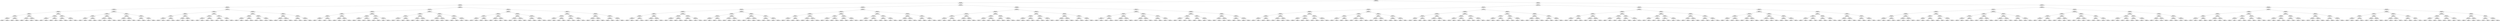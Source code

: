 ## [header material...]
## Command to get the layout: "dot -Teps thisfile > thisfile.eps"
graph "test"
{
node [shape="rectangle", fontsize=10, width=".2", height=".2", margin=0];
graph[fontsize=8];

n000 [label="clustersize = 14060
splitting feature:
((-0.102,-0.525)-(0.365,0.388))"] ;
n000 -- n001 ;
n001 [label="clustersize = 8955
splitting feature:
((0.113,0.166)-(-0.0235,-0.315))"] ;
n001 -- n002 ;
n002 [label="clustersize = 3860
splitting feature:
((0.708,0.566)-(-0.546,0.68))"] ;
n002 -- n003 ;
n003 [label="clustersize = 793
splitting feature:
((-0.886,0.595)-(-0.369,0.404))"] ;
n003 -- n004 ;
n004 [label="clustersize = 318
splitting feature:
((-0.0882,-0.469)-(-0.999,0.435))"] ;
n004 -- n005 ;
n005 [label="clustersize = 184
splitting feature:
((-0.133,0.464)-(0.513,-0.275))"] ;
n005 -- n006 ;
n006 [label="clustersize = 127
splitting feature:
((0.233,-0.236)-(-0.734,0.9))"] ;
n006 -- n007 ;
n007 [label="clustersize = 83
splitting feature:
((0.826,0.772)-(-0.69,-0.182))"] ;
n007 -- n008 ;
n008 [label="clustersize = 19
splitting feature:
((-0.135,0.236)-(0.916,0.699))"] ;
n008 -- n009 ;
n009 [label="clustersize = 14
pupil avg:
[ 0.09917943 -0.01347171]"] ;
n008 -- n010 ;
n010 [label="clustersize = 5
pupil avg:
[-0.26541972 -0.01812596]"] ;
n007 -- n011 ;
n011 [label="clustersize = 64
splitting feature:
((-0.256,0.554)-(0.193,0.0277))"] ;
n011 -- n012 ;
n012 [label="clustersize = 7
pupil avg:
[ 0.26779549  0.00676297]"] ;
n011 -- n013 ;
n013 [label="clustersize = 57
pupil avg:
[ 0.08158105  0.03876001]"] ;
n006 -- n014 ;
n014 [label="clustersize = 44
splitting feature:
((-0.547,-0.92)-(-0.153,-0.325))"] ;
n014 -- n015 ;
n015 [label="clustersize = 10
splitting feature:
((-0.161,0.412)-(-0.694,-0.744))"] ;
n015 -- n016 ;
n016 [label="clustersize = 6
pupil avg:
[ 0.20999854  0.05453111]"] ;
n015 -- n017 ;
n017 [label="clustersize = 4
pupil avg:
[ 0.69923916  0.06914604]"] ;
n014 -- n018 ;
n018 [label="clustersize = 34
splitting feature:
((-0.0853,-0.551)-(-0.459,-0.51))"] ;
n018 -- n019 ;
n019 [label="clustersize = 29
pupil avg:
[ 0.16756564  0.01510392]"] ;
n018 -- n020 ;
n020 [label="clustersize = 5
pupil avg:
[ 0.37766485  0.02608452]"] ;
n005 -- n021 ;
n021 [label="clustersize = 57
splitting feature:
((0.217,0.454)-(0.279,-0.185))"] ;
n021 -- n022 ;
n022 [label="clustersize = 22
splitting feature:
((0.413,-0.824)-(-0.958,0.686))"] ;
n022 -- n023 ;
n023 [label="clustersize = 11
splitting feature:
((0.532,-0.485)-(0.319,-0.947))"] ;
n023 -- n024 ;
n024 [label="clustersize = 4
pupil avg:
[-0.25684228  0.1701192 ]"] ;
n023 -- n025 ;
n025 [label="clustersize = 7
pupil avg:
[ 0.06575542 -0.00870664]"] ;
n022 -- n026 ;
n026 [label="clustersize = 11
splitting feature:
((0.678,-0.369)-(-0.367,0.803))"] ;
n026 -- n027 ;
n027 [label="clustersize = 5
pupil avg:
[ 0.64023906  0.15546321]"] ;
n026 -- n028 ;
n028 [label="clustersize = 6
pupil avg:
[ 0.14883737  0.16147487]"] ;
n021 -- n029 ;
n029 [label="clustersize = 35
splitting feature:
((-0.0365,0.106)-(0.191,-0.515))"] ;
n029 -- n030 ;
n030 [label="clustersize = 18
splitting feature:
((-0.838,0.184)-(0.613,0.122))"] ;
n030 -- n031 ;
n031 [label="clustersize = 14
pupil avg:
[-0.02378251  0.0336848 ]"] ;
n030 -- n032 ;
n032 [label="clustersize = 4
pupil avg:
[-0.13379091  0.29656835]"] ;
n029 -- n033 ;
n033 [label="clustersize = 17
splitting feature:
((0.066,-0.303)-(-0.183,0.286))"] ;
n033 -- n034 ;
n034 [label="clustersize = 13
pupil avg:
[-0.11177867  0.24219164]"] ;
n033 -- n035 ;
n035 [label="clustersize = 4
pupil avg:
[-0.67036125  0.24671593]"] ;
n004 -- n036 ;
n036 [label="clustersize = 134
splitting feature:
((0.0527,-0.183)-(-0.219,-0.16))"] ;
n036 -- n037 ;
n037 [label="clustersize = 60
splitting feature:
((-0.279,-0.617)-(0.0172,-0.625))"] ;
n037 -- n038 ;
n038 [label="clustersize = 30
splitting feature:
((-0.164,-0.296)-(-0.838,-0.766))"] ;
n038 -- n039 ;
n039 [label="clustersize = 9
splitting feature:
((-0.903,-0.97)-(0.688,0.444))"] ;
n039 -- n040 ;
n040 [label="clustersize = 4
pupil avg:
[ 0.61975478  0.04122706]"] ;
n039 -- n041 ;
n041 [label="clustersize = 5
pupil avg:
[ 0.10459101 -0.0669927 ]"] ;
n038 -- n042 ;
n042 [label="clustersize = 21
splitting feature:
((-0.621,0.431)-(0.905,-0.805))"] ;
n042 -- n043 ;
n043 [label="clustersize = 4
pupil avg:
[ 0.5477208   0.29095442]"] ;
n042 -- n044 ;
n044 [label="clustersize = 17
pupil avg:
[ 0.65907864  0.06661028]"] ;
n037 -- n045 ;
n045 [label="clustersize = 30
splitting feature:
((0.158,-0.895)-(0.493,-0.293))"] ;
n045 -- n046 ;
n046 [label="clustersize = 13
splitting feature:
((0.0336,-0.414)-(0.728,-0.533))"] ;
n046 -- n047 ;
n047 [label="clustersize = 9
pupil avg:
[ 0.1133121   0.00183687]"] ;
n046 -- n048 ;
n048 [label="clustersize = 4
pupil avg:
[-0.0119809   0.13935044]"] ;
n045 -- n049 ;
n049 [label="clustersize = 17
splitting feature:
((-0.412,0.392)-(0.263,0.858))"] ;
n049 -- n050 ;
n050 [label="clustersize = 9
pupil avg:
[ 0.62026511 -0.02378527]"] ;
n049 -- n051 ;
n051 [label="clustersize = 8
pupil avg:
[ 0.32440432  0.03175326]"] ;
n036 -- n052 ;
n052 [label="clustersize = 74
splitting feature:
((-0.694,-0.226)-(-0.433,-0.618))"] ;
n052 -- n053 ;
n053 [label="clustersize = 39
splitting feature:
((-0.735,-0.576)-(-0.338,0.808))"] ;
n053 -- n054 ;
n054 [label="clustersize = 29
splitting feature:
((0.516,-0.609)-(0.102,-0.401))"] ;
n054 -- n055 ;
n055 [label="clustersize = 10
pupil avg:
[ 0.13085467  0.00268042]"] ;
n054 -- n056 ;
n056 [label="clustersize = 19
pupil avg:
[ 0.27108504 -0.01626541]"] ;
n053 -- n057 ;
n057 [label="clustersize = 10
splitting feature:
((0.0821,0.352)-(-0.735,-0.92))"] ;
n057 -- n058 ;
n058 [label="clustersize = 6
pupil avg:
[ 0.38385401 -0.01295945]"] ;
n057 -- n059 ;
n059 [label="clustersize = 4
pupil avg:
[ 0.74207924 -0.00421712]"] ;
n052 -- n060 ;
n060 [label="clustersize = 35
splitting feature:
((-0.897,0.215)-(0.0297,-0.89))"] ;
n060 -- n061 ;
n061 [label="clustersize = 26
splitting feature:
((0.9,0.194)-(0.0927,0.447))"] ;
n061 -- n062 ;
n062 [label="clustersize = 7
pupil avg:
[ 0.05120188 -0.03921669]"] ;
n061 -- n063 ;
n063 [label="clustersize = 19
pupil avg:
[ 0.28028518 -0.03276395]"] ;
n060 -- n064 ;
n064 [label="clustersize = 9
splitting feature:
((0.713,0.601)-(0.422,-0.474))"] ;
n064 -- n065 ;
n065 [label="clustersize = 4
pupil avg:
[-0.14196311 -0.19202899]"] ;
n064 -- n066 ;
n066 [label="clustersize = 5
pupil avg:
[ 0.1106866  -0.08635105]"] ;
n003 -- n067 ;
n067 [label="clustersize = 475
splitting feature:
((-0.927,0.624)-(-0.73,-0.909))"] ;
n067 -- n068 ;
n068 [label="clustersize = 127
splitting feature:
((-0.176,0.707)-(-0.564,-0.368))"] ;
n068 -- n069 ;
n069 [label="clustersize = 93
splitting feature:
((0.19,-0.589)-(0.841,-0.938))"] ;
n069 -- n070 ;
n070 [label="clustersize = 77
splitting feature:
((0.122,-0.917)-(0.801,-0.963))"] ;
n070 -- n071 ;
n071 [label="clustersize = 64
splitting feature:
((0.104,-0.0547)-(-0.382,-0.618))"] ;
n071 -- n072 ;
n072 [label="clustersize = 52
pupil avg:
[ 0.05600261  0.00582394]"] ;
n071 -- n073 ;
n073 [label="clustersize = 12
pupil avg:
[ 0.21130191 -0.11326373]"] ;
n070 -- n074 ;
n074 [label="clustersize = 13
splitting feature:
((0.69,-0.449)-(0.891,-0.854))"] ;
n074 -- n075 ;
n075 [label="clustersize = 8
pupil avg:
[ 0.6090233  -0.00304092]"] ;
n074 -- n076 ;
n076 [label="clustersize = 5
pupil avg:
[ 0.21473741  0.02958422]"] ;
n069 -- n077 ;
n077 [label="clustersize = 16
splitting feature:
((-0.291,0.978)-(-0.271,-0.519))"] ;
n077 -- n078 ;
n078 [label="clustersize = 8
splitting feature:
((0.747,-0.719)-(0.897,0.573))"] ;
n078 -- n079 ;
n079 [label="clustersize = 4
pupil avg:
[ 0.68090278 -0.05545635]"] ;
n078 -- n080 ;
n080 [label="clustersize = 4
pupil avg:
[ 0.40408113 -0.11384001]"] ;
n077 -- n081 ;
n081 [label="clustersize = 8
splitting feature:
((0.0628,0.938)-(0.28,0.214))"] ;
n081 -- n082 ;
n082 [label="clustersize = 4
pupil avg:
[ 0.41296296  0.08518519]"] ;
n081 -- n083 ;
n083 [label="clustersize = 4
pupil avg:
[ 0.12987013 -0.05114719]"] ;
n068 -- n084 ;
n084 [label="clustersize = 34
splitting feature:
((-0.0347,0.47)-(0.479,-0.312))"] ;
n084 -- n085 ;
n085 [label="clustersize = 17
splitting feature:
((0.00608,0.121)-(-0.263,0.154))"] ;
n085 -- n086 ;
n086 [label="clustersize = 8
splitting feature:
((0.509,0.148)-(-0.421,-0.254))"] ;
n086 -- n087 ;
n087 [label="clustersize = 4
pupil avg:
[ 0.01702525  0.1023293 ]"] ;
n086 -- n088 ;
n088 [label="clustersize = 4
pupil avg:
[-0.23031576 -0.15132763]"] ;
n085 -- n089 ;
n089 [label="clustersize = 9
splitting feature:
((0.723,0.987)-(-0.0656,-0.289))"] ;
n089 -- n090 ;
n090 [label="clustersize = 5
pupil avg:
[ 0.27128243 -0.13813665]"] ;
n089 -- n091 ;
n091 [label="clustersize = 4
pupil avg:
[ 0.0415376  -0.16617484]"] ;
n084 -- n092 ;
n092 [label="clustersize = 17
splitting feature:
((0.664,-0.097)-(-0.0111,-0.963))"] ;
n092 -- n093 ;
n093 [label="clustersize = 9
splitting feature:
((0.795,-0.426)-(0.295,-0.593))"] ;
n093 -- n094 ;
n094 [label="clustersize = 4
pupil avg:
[-0.18493443  0.22160367]"] ;
n093 -- n095 ;
n095 [label="clustersize = 5
pupil avg:
[ 0.18886111  0.13398237]"] ;
n092 -- n096 ;
n096 [label="clustersize = 8
splitting feature:
((0.716,-0.45)-(-0.235,0.157))"] ;
n096 -- n097 ;
n097 [label="clustersize = 4
pupil avg:
[-0.11948529  0.22784443]"] ;
n096 -- n098 ;
n098 [label="clustersize = 4
pupil avg:
[-0.35643201 -0.07410882]"] ;
n067 -- n099 ;
n099 [label="clustersize = 348
splitting feature:
((0.473,0.0672)-(-0.824,0.0933))"] ;
n099 -- n100 ;
n100 [label="clustersize = 196
splitting feature:
((-0.146,-0.723)-(0.022,0.776))"] ;
n100 -- n101 ;
n101 [label="clustersize = 103
splitting feature:
((-0.586,0.45)-(0.333,0.858))"] ;
n101 -- n102 ;
n102 [label="clustersize = 42
splitting feature:
((0.103,-0.233)-(-0.268,0.061))"] ;
n102 -- n103 ;
n103 [label="clustersize = 17
pupil avg:
[-0.23923433  0.17949697]"] ;
n102 -- n104 ;
n104 [label="clustersize = 25
pupil avg:
[-0.17843858 -0.07676205]"] ;
n101 -- n105 ;
n105 [label="clustersize = 61
splitting feature:
((0.475,0.723)-(0.0601,0.907))"] ;
n105 -- n106 ;
n106 [label="clustersize = 39
pupil avg:
[-0.20440306  0.23233553]"] ;
n105 -- n107 ;
n107 [label="clustersize = 22
pupil avg:
[ 0.03799881  0.14895862]"] ;
n100 -- n108 ;
n108 [label="clustersize = 93
splitting feature:
((0.0924,0.983)-(0.532,-0.073))"] ;
n108 -- n109 ;
n109 [label="clustersize = 45
splitting feature:
((-0.71,-0.839)-(-0.64,-0.307))"] ;
n109 -- n110 ;
n110 [label="clustersize = 22
pupil avg:
[ 0.36344287  0.09132226]"] ;
n109 -- n111 ;
n111 [label="clustersize = 23
pupil avg:
[-0.00972789  0.14962377]"] ;
n108 -- n112 ;
n112 [label="clustersize = 48
splitting feature:
((-0.87,0.243)-(0.589,-0.422))"] ;
n112 -- n113 ;
n113 [label="clustersize = 4
pupil avg:
[ 0.0641115   0.01039956]"] ;
n112 -- n114 ;
n114 [label="clustersize = 44
pupil avg:
[-0.01818295  0.25699268]"] ;
n099 -- n115 ;
n115 [label="clustersize = 152
splitting feature:
((-0.457,-0.539)-(0.347,0.936))"] ;
n115 -- n116 ;
n116 [label="clustersize = 102
splitting feature:
((0.67,0.405)-(0.233,0.188))"] ;
n116 -- n117 ;
n117 [label="clustersize = 25
splitting feature:
((0.426,0.923)-(0.76,-0.489))"] ;
n117 -- n118 ;
n118 [label="clustersize = 19
pupil avg:
[-0.46868279 -0.26958179]"] ;
n117 -- n119 ;
n119 [label="clustersize = 6
pupil avg:
[-0.48640351 -0.01664474]"] ;
n116 -- n120 ;
n120 [label="clustersize = 77
splitting feature:
((-0.497,-0.0226)-(0.00769,0.896))"] ;
n120 -- n121 ;
n121 [label="clustersize = 53
pupil avg:
[-0.36972696 -0.00360646]"] ;
n120 -- n122 ;
n122 [label="clustersize = 24
pupil avg:
[-0.00838476  0.01697323]"] ;
n115 -- n123 ;
n123 [label="clustersize = 50
splitting feature:
((0.854,-0.361)-(0.825,0.519))"] ;
n123 -- n124 ;
n124 [label="clustersize = 10
splitting feature:
((0.707,0.266)-(0.885,0.299))"] ;
n124 -- n125 ;
n125 [label="clustersize = 6
pupil avg:
[ 0.10813451  0.16080256]"] ;
n124 -- n126 ;
n126 [label="clustersize = 4
pupil avg:
[ 0.2261416  -0.11823768]"] ;
n123 -- n127 ;
n127 [label="clustersize = 40
splitting feature:
((0.533,-0.109)-(-0.804,0.436))"] ;
n127 -- n128 ;
n128 [label="clustersize = 16
pupil avg:
[-0.2707686   0.08685232]"] ;
n127 -- n129 ;
n129 [label="clustersize = 24
pupil avg:
[-0.01970948 -0.0088265 ]"] ;
n002 -- n130 ;
n130 [label="clustersize = 3067
splitting feature:
((-0.466,0.856)-(0.314,0.0255))"] ;
n130 -- n131 ;
n131 [label="clustersize = 1346
splitting feature:
((-0.746,0.282)-(-0.418,0.0809))"] ;
n131 -- n132 ;
n132 [label="clustersize = 576
splitting feature:
((0.442,0.424)-(-0.135,0.694))"] ;
n132 -- n133 ;
n133 [label="clustersize = 50
splitting feature:
((0.123,-0.578)-(-0.733,0.347))"] ;
n133 -- n134 ;
n134 [label="clustersize = 18
splitting feature:
((0.506,-0.269)-(0.18,0.675))"] ;
n134 -- n135 ;
n135 [label="clustersize = 10
splitting feature:
((-0.182,-0.898)-(0.303,-0.0116))"] ;
n135 -- n136 ;
n136 [label="clustersize = 6
pupil avg:
[-0.48574256  0.18783071]"] ;
n135 -- n137 ;
n137 [label="clustersize = 4
pupil avg:
[-0.54219294 -0.10952744]"] ;
n134 -- n138 ;
n138 [label="clustersize = 8
splitting feature:
((-0.493,-0.182)-(-0.508,-0.126))"] ;
n138 -- n139 ;
n139 [label="clustersize = 4
pupil avg:
[ 0.09722222 -0.05729167]"] ;
n138 -- n140 ;
n140 [label="clustersize = 4
pupil avg:
[-0.17477415  0.13524916]"] ;
n133 -- n141 ;
n141 [label="clustersize = 32
splitting feature:
((-0.143,-0.12)-(-0.168,0.925))"] ;
n141 -- n142 ;
n142 [label="clustersize = 18
splitting feature:
((0.266,0.298)-(0.209,0.27))"] ;
n142 -- n143 ;
n143 [label="clustersize = 4
pupil avg:
[-0.31963213  0.06306306]"] ;
n142 -- n144 ;
n144 [label="clustersize = 14
pupil avg:
[ 0.12829102  0.08838427]"] ;
n141 -- n145 ;
n145 [label="clustersize = 14
splitting feature:
((-0.632,0.735)-(0.162,0.148))"] ;
n145 -- n146 ;
n146 [label="clustersize = 8
pupil avg:
[ 0.26743734 -0.10780487]"] ;
n145 -- n147 ;
n147 [label="clustersize = 6
pupil avg:
[ 0.30940812  0.08625292]"] ;
n132 -- n148 ;
n148 [label="clustersize = 526
splitting feature:
((-0.298,-0.292)-(-0.308,0.873))"] ;
n148 -- n149 ;
n149 [label="clustersize = 279
splitting feature:
((0.68,-0.0338)-(0.365,0.849))"] ;
n149 -- n150 ;
n150 [label="clustersize = 74
splitting feature:
((0.696,0.0659)-(-0.396,-0.945))"] ;
n150 -- n151 ;
n151 [label="clustersize = 14
pupil avg:
[ 0.24833135 -0.05688534]"] ;
n150 -- n152 ;
n152 [label="clustersize = 60
pupil avg:
[ 0.01471785 -0.0553023 ]"] ;
n149 -- n153 ;
n153 [label="clustersize = 205
splitting feature:
((0.00742,0.419)-(-0.371,0.0486))"] ;
n153 -- n154 ;
n154 [label="clustersize = 110
pupil avg:
[ 0.18430731  0.01307083]"] ;
n153 -- n155 ;
n155 [label="clustersize = 95
pupil avg:
[ 0.09771859 -0.04629161]"] ;
n148 -- n156 ;
n156 [label="clustersize = 247
splitting feature:
((-0.51,-0.127)-(0.109,-0.577))"] ;
n156 -- n157 ;
n157 [label="clustersize = 72
splitting feature:
((0.0573,-0.133)-(-0.256,-0.126))"] ;
n157 -- n158 ;
n158 [label="clustersize = 19
pupil avg:
[ 0.55622206  0.04719639]"] ;
n157 -- n159 ;
n159 [label="clustersize = 53
pupil avg:
[ 0.33879366 -0.14752613]"] ;
n156 -- n160 ;
n160 [label="clustersize = 175
splitting feature:
((-0.116,-0.193)-(-0.411,0.729))"] ;
n160 -- n161 ;
n161 [label="clustersize = 111
pupil avg:
[ 0.12242449 -0.0017476 ]"] ;
n160 -- n162 ;
n162 [label="clustersize = 64
pupil avg:
[ 0.30303962 -0.01145869]"] ;
n131 -- n163 ;
n163 [label="clustersize = 770
splitting feature:
((0.321,0.709)-(-0.214,-0.767))"] ;
n163 -- n164 ;
n164 [label="clustersize = 223
splitting feature:
((-0.343,-0.532)-(0.0455,-0.202))"] ;
n164 -- n165 ;
n165 [label="clustersize = 111
splitting feature:
((0.0317,0.716)-(0.105,0.136))"] ;
n165 -- n166 ;
n166 [label="clustersize = 55
splitting feature:
((-0.658,-0.714)-(0.308,-0.666))"] ;
n166 -- n167 ;
n167 [label="clustersize = 33
pupil avg:
[ 0.27954153 -0.21834247]"] ;
n166 -- n168 ;
n168 [label="clustersize = 22
pupil avg:
[ 0.4517928  -0.11947083]"] ;
n165 -- n169 ;
n169 [label="clustersize = 56
splitting feature:
((-0.134,0.199)-(-0.336,0.273))"] ;
n169 -- n170 ;
n170 [label="clustersize = 26
pupil avg:
[ 0.17716592 -0.02310781]"] ;
n169 -- n171 ;
n171 [label="clustersize = 30
pupil avg:
[ 0.21506795 -0.18684244]"] ;
n164 -- n172 ;
n172 [label="clustersize = 112
splitting feature:
((0.98,0.195)-(-0.953,0.333))"] ;
n172 -- n173 ;
n173 [label="clustersize = 44
splitting feature:
((-0.547,0.0397)-(0.062,-0.15))"] ;
n173 -- n174 ;
n174 [label="clustersize = 23
pupil avg:
[ 0.32615569  0.07594116]"] ;
n173 -- n175 ;
n175 [label="clustersize = 21
pupil avg:
[ 0.63614183  0.18017347]"] ;
n172 -- n176 ;
n176 [label="clustersize = 68
splitting feature:
((0.254,-0.287)-(0.979,0.552))"] ;
n176 -- n177 ;
n177 [label="clustersize = 59
pupil avg:
[ 0.47499401 -0.12683241]"] ;
n176 -- n178 ;
n178 [label="clustersize = 9
pupil avg:
[ 0.18780074 -0.18427867]"] ;
n163 -- n179 ;
n179 [label="clustersize = 547
splitting feature:
((0.0115,0.494)-(-0.305,-0.465))"] ;
n179 -- n180 ;
n180 [label="clustersize = 224
splitting feature:
((-0.601,-0.214)-(-0.622,0.634))"] ;
n180 -- n181 ;
n181 [label="clustersize = 108
splitting feature:
((-0.216,0.997)-(-0.667,-0.289))"] ;
n181 -- n182 ;
n182 [label="clustersize = 59
pupil avg:
[ 0.2998084  -0.13079505]"] ;
n181 -- n183 ;
n183 [label="clustersize = 49
pupil avg:
[ 0.07825133 -0.15968918]"] ;
n180 -- n184 ;
n184 [label="clustersize = 116
splitting feature:
((-0.926,0.731)-(0.225,-0.601))"] ;
n184 -- n185 ;
n185 [label="clustersize = 56
pupil avg:
[ 0.32300447 -0.19226917]"] ;
n184 -- n186 ;
n186 [label="clustersize = 60
pupil avg:
[ 0.45913567 -0.08911743]"] ;
n179 -- n187 ;
n187 [label="clustersize = 323
splitting feature:
((-0.567,-0.735)-(-0.567,0.579))"] ;
n187 -- n188 ;
n188 [label="clustersize = 133
splitting feature:
((-0.974,-0.209)-(0.0907,0.384))"] ;
n188 -- n189 ;
n189 [label="clustersize = 78
pupil avg:
[ 0.11990229 -0.14631247]"] ;
n188 -- n190 ;
n190 [label="clustersize = 55
pupil avg:
[-0.11436076 -0.12275451]"] ;
n187 -- n191 ;
n191 [label="clustersize = 190
splitting feature:
((-0.589,0.613)-(-0.279,-0.228))"] ;
n191 -- n192 ;
n192 [label="clustersize = 73
pupil avg:
[ 0.24132767 -0.2024634 ]"] ;
n191 -- n193 ;
n193 [label="clustersize = 117
pupil avg:
[ 0.09941644 -0.14970261]"] ;
n130 -- n194 ;
n194 [label="clustersize = 1721
splitting feature:
((-0.25,0.819)-(-0.392,-0.968))"] ;
n194 -- n195 ;
n195 [label="clustersize = 939
splitting feature:
((0.466,0.655)-(-0.907,0.427))"] ;
n195 -- n196 ;
n196 [label="clustersize = 251
splitting feature:
((0.282,0.0812)-(-0.209,0.932))"] ;
n196 -- n197 ;
n197 [label="clustersize = 181
splitting feature:
((0.425,0.0312)-(-0.177,-0.413))"] ;
n197 -- n198 ;
n198 [label="clustersize = 82
splitting feature:
((0.121,0.849)-(0.124,-0.459))"] ;
n198 -- n199 ;
n199 [label="clustersize = 25
pupil avg:
[ 0.23350511  0.17322921]"] ;
n198 -- n200 ;
n200 [label="clustersize = 57
pupil avg:
[ 0.03700057  0.19802818]"] ;
n197 -- n201 ;
n201 [label="clustersize = 99
splitting feature:
((-0.212,-0.268)-(-0.604,0.81))"] ;
n201 -- n202 ;
n202 [label="clustersize = 82
pupil avg:
[ 0.07187042  0.05477864]"] ;
n201 -- n203 ;
n203 [label="clustersize = 17
pupil avg:
[ 0.17259342  0.14263318]"] ;
n196 -- n204 ;
n204 [label="clustersize = 70
splitting feature:
((-0.517,-0.597)-(-0.662,-0.712))"] ;
n204 -- n205 ;
n205 [label="clustersize = 50
splitting feature:
((0.594,0.0935)-(-0.217,0.598))"] ;
n205 -- n206 ;
n206 [label="clustersize = 5
pupil avg:
[-0.04767299  0.0257327 ]"] ;
n205 -- n207 ;
n207 [label="clustersize = 45
pupil avg:
[ 0.20882891 -0.01506326]"] ;
n204 -- n208 ;
n208 [label="clustersize = 20
splitting feature:
((-0.598,-0.25)-(-0.428,0.721))"] ;
n208 -- n209 ;
n209 [label="clustersize = 7
pupil avg:
[-0.12345193  0.02741036]"] ;
n208 -- n210 ;
n210 [label="clustersize = 13
pupil avg:
[ 0.07384497 -0.0053405 ]"] ;
n195 -- n211 ;
n211 [label="clustersize = 688
splitting feature:
((0.163,-0.128)-(-0.768,0.602))"] ;
n211 -- n212 ;
n212 [label="clustersize = 360
splitting feature:
((0.144,0.292)-(0.23,-0.229))"] ;
n212 -- n213 ;
n213 [label="clustersize = 246
splitting feature:
((0.271,0.0777)-(-0.351,-0.0787))"] ;
n213 -- n214 ;
n214 [label="clustersize = 116
pupil avg:
[ 0.09340947  0.061998  ]"] ;
n213 -- n215 ;
n215 [label="clustersize = 130
pupil avg:
[ 0.14782062 -0.0364205 ]"] ;
n212 -- n216 ;
n216 [label="clustersize = 114
splitting feature:
((-0.0764,-0.225)-(-0.464,-0.0224))"] ;
n216 -- n217 ;
n217 [label="clustersize = 79
pupil avg:
[-0.01510902  0.01260232]"] ;
n216 -- n218 ;
n218 [label="clustersize = 35
pupil avg:
[ 0.09089246 -0.1042181 ]"] ;
n211 -- n219 ;
n219 [label="clustersize = 328
splitting feature:
((0.0958,0.00242)-(0.333,-0.598))"] ;
n219 -- n220 ;
n220 [label="clustersize = 275
splitting feature:
((0.122,0.115)-(0.00632,0.397))"] ;
n220 -- n221 ;
n221 [label="clustersize = 194
pupil avg:
[ 0.15249681  0.00313141]"] ;
n220 -- n222 ;
n222 [label="clustersize = 81
pupil avg:
[ 0.25042153 -0.03949739]"] ;
n219 -- n223 ;
n223 [label="clustersize = 53
splitting feature:
((-0.94,-0.763)-(-0.478,0.865))"] ;
n223 -- n224 ;
n224 [label="clustersize = 23
pupil avg:
[ 0.25427499 -0.09641391]"] ;
n223 -- n225 ;
n225 [label="clustersize = 30
pupil avg:
[ 0.31385724  0.01026949]"] ;
n194 -- n226 ;
n226 [label="clustersize = 782
splitting feature:
((-0.418,-0.592)-(0.114,-0.0219))"] ;
n226 -- n227 ;
n227 [label="clustersize = 149
splitting feature:
((-0.481,-0.794)-(0.23,-0.849))"] ;
n227 -- n228 ;
n228 [label="clustersize = 105
splitting feature:
((0.149,0.211)-(-0.093,-0.66))"] ;
n228 -- n229 ;
n229 [label="clustersize = 45
splitting feature:
((-0.319,-0.299)-(-0.64,0.493))"] ;
n229 -- n230 ;
n230 [label="clustersize = 20
pupil avg:
[-0.08917672 -0.14608528]"] ;
n229 -- n231 ;
n231 [label="clustersize = 25
pupil avg:
[ 0.07307199  0.062196  ]"] ;
n228 -- n232 ;
n232 [label="clustersize = 60
splitting feature:
((-0.292,-0.373)-(-0.259,0.27))"] ;
n232 -- n233 ;
n233 [label="clustersize = 43
pupil avg:
[-0.41864274 -0.08584211]"] ;
n232 -- n234 ;
n234 [label="clustersize = 17
pupil avg:
[-0.12048649 -0.10548221]"] ;
n227 -- n235 ;
n235 [label="clustersize = 44
splitting feature:
((-0.562,-0.359)-(0.871,-0.285))"] ;
n235 -- n236 ;
n236 [label="clustersize = 34
splitting feature:
((0.551,0.799)-(0.746,0.0167))"] ;
n236 -- n237 ;
n237 [label="clustersize = 13
pupil avg:
[ 0.18921436  0.14730403]"] ;
n236 -- n238 ;
n238 [label="clustersize = 21
pupil avg:
[-0.0491198   0.02087457]"] ;
n235 -- n239 ;
n239 [label="clustersize = 10
splitting feature:
((0.874,-0.00624)-(0.543,0.901))"] ;
n239 -- n240 ;
n240 [label="clustersize = 6
pupil avg:
[-0.43974963  0.05564284]"] ;
n239 -- n241 ;
n241 [label="clustersize = 4
pupil avg:
[-0.01926871  0.0406805 ]"] ;
n226 -- n242 ;
n242 [label="clustersize = 633
splitting feature:
((0.108,-0.324)-(-0.802,0.402))"] ;
n242 -- n243 ;
n243 [label="clustersize = 287
splitting feature:
((-0.573,-0.0322)-(0.124,0.995))"] ;
n243 -- n244 ;
n244 [label="clustersize = 218
splitting feature:
((0.233,0.587)-(-0.587,0.615))"] ;
n244 -- n245 ;
n245 [label="clustersize = 121
pupil avg:
[-0.05128996  0.19028765]"] ;
n244 -- n246 ;
n246 [label="clustersize = 97
pupil avg:
[-0.01889013  0.04015752]"] ;
n243 -- n247 ;
n247 [label="clustersize = 69
splitting feature:
((0.777,-0.0143)-(0.13,0.778))"] ;
n247 -- n248 ;
n248 [label="clustersize = 8
pupil avg:
[-0.19538453  0.21061126]"] ;
n247 -- n249 ;
n249 [label="clustersize = 61
pupil avg:
[ 0.16588886  0.07209075]"] ;
n242 -- n250 ;
n250 [label="clustersize = 346
splitting feature:
((0.00676,-0.651)-(0.73,-0.158))"] ;
n250 -- n251 ;
n251 [label="clustersize = 313
splitting feature:
((0.299,-0.949)-(0.868,-0.0206))"] ;
n251 -- n252 ;
n252 [label="clustersize = 292
pupil avg:
[ 0.08516605  0.03921697]"] ;
n251 -- n253 ;
n253 [label="clustersize = 21
pupil avg:
[ 0.30801288  0.05725118]"] ;
n250 -- n254 ;
n254 [label="clustersize = 33
splitting feature:
((-0.295,0.105)-(0.513,0.091))"] ;
n254 -- n255 ;
n255 [label="clustersize = 12
pupil avg:
[ 0.10612451 -0.04312725]"] ;
n254 -- n256 ;
n256 [label="clustersize = 21
pupil avg:
[ 0.53639655  0.19222124]"] ;
n001 -- n257 ;
n257 [label="clustersize = 5095
splitting feature:
((-0.211,0.816)-(-0.404,-0.816))"] ;
n257 -- n258 ;
n258 [label="clustersize = 1992
splitting feature:
((-0.288,0.833)-(-0.268,-0.348))"] ;
n258 -- n259 ;
n259 [label="clustersize = 984
splitting feature:
((-0.134,0.133)-(-0.2,0.569))"] ;
n259 -- n260 ;
n260 [label="clustersize = 459
splitting feature:
((0.846,-0.967)-(-0.188,-0.786))"] ;
n260 -- n261 ;
n261 [label="clustersize = 65
splitting feature:
((0.524,0.535)-(0.917,-0.508))"] ;
n261 -- n262 ;
n262 [label="clustersize = 29
splitting feature:
((-0.0654,-0.603)-(-0.997,0.401))"] ;
n262 -- n263 ;
n263 [label="clustersize = 13
splitting feature:
((-0.173,0.892)-(0.0786,-0.584))"] ;
n263 -- n264 ;
n264 [label="clustersize = 6
pupil avg:
[ 0.1964292  -0.07581384]"] ;
n263 -- n265 ;
n265 [label="clustersize = 7
pupil avg:
[ 0.00245469  0.17557689]"] ;
n262 -- n266 ;
n266 [label="clustersize = 16
splitting feature:
((-0.105,0.309)-(-0.776,0.753))"] ;
n266 -- n267 ;
n267 [label="clustersize = 7
pupil avg:
[ 0.40770975 -0.1292517 ]"] ;
n266 -- n268 ;
n268 [label="clustersize = 9
pupil avg:
[ 0.62172113 -0.03254358]"] ;
n261 -- n269 ;
n269 [label="clustersize = 36
splitting feature:
((0.815,0.769)-(0.529,-0.406))"] ;
n269 -- n270 ;
n270 [label="clustersize = 8
splitting feature:
((0.459,-0.905)-(-0.942,-0.529))"] ;
n270 -- n271 ;
n271 [label="clustersize = 4
pupil avg:
[-0.0057493  -0.15721568]"] ;
n270 -- n272 ;
n272 [label="clustersize = 4
pupil avg:
[ 0.55244165 -0.24142609]"] ;
n269 -- n273 ;
n273 [label="clustersize = 28
splitting feature:
((-0.209,-0.31)-(0.979,-0.765))"] ;
n273 -- n274 ;
n274 [label="clustersize = 18
pupil avg:
[ 0.63653536 -0.1759419 ]"] ;
n273 -- n275 ;
n275 [label="clustersize = 10
pupil avg:
[ 0.36414428 -0.21377391]"] ;
n260 -- n276 ;
n276 [label="clustersize = 394
splitting feature:
((-0.0973,-0.401)-(-0.0545,0.577))"] ;
n276 -- n277 ;
n277 [label="clustersize = 256
splitting feature:
((0.221,0.951)-(-0.195,0.323))"] ;
n277 -- n278 ;
n278 [label="clustersize = 50
splitting feature:
((0.891,0.651)-(0.00526,-0.995))"] ;
n278 -- n279 ;
n279 [label="clustersize = 7
pupil avg:
[ 0.17567367  0.07255118]"] ;
n278 -- n280 ;
n280 [label="clustersize = 43
pupil avg:
[-0.2481106   0.04695108]"] ;
n277 -- n281 ;
n281 [label="clustersize = 206
splitting feature:
((-0.293,-0.527)-(0.463,-0.286))"] ;
n281 -- n282 ;
n282 [label="clustersize = 164
pupil avg:
[ 0.13559488 -0.13433813]"] ;
n281 -- n283 ;
n283 [label="clustersize = 42
pupil avg:
[-0.05645379  0.05020853]"] ;
n276 -- n284 ;
n284 [label="clustersize = 138
splitting feature:
((-0.246,0.411)-(0.919,0.882))"] ;
n284 -- n285 ;
n285 [label="clustersize = 119
splitting feature:
((-0.0102,0.658)-(-0.167,0.259))"] ;
n285 -- n286 ;
n286 [label="clustersize = 42
pupil avg:
[ 0.42252488 -0.06333862]"] ;
n285 -- n287 ;
n287 [label="clustersize = 77
pupil avg:
[ 0.24999658 -0.08936691]"] ;
n284 -- n288 ;
n288 [label="clustersize = 19
splitting feature:
((-0.699,0.599)-(0.418,0.956))"] ;
n288 -- n289 ;
n289 [label="clustersize = 6
pupil avg:
[ 0.17710275 -0.17609096]"] ;
n288 -- n290 ;
n290 [label="clustersize = 13
pupil avg:
[-0.1415274   0.02654977]"] ;
n259 -- n291 ;
n291 [label="clustersize = 525
splitting feature:
((-0.472,0.92)-(0.0163,-0.763))"] ;
n291 -- n292 ;
n292 [label="clustersize = 373
splitting feature:
((0.109,0.721)-(-0.309,-0.161))"] ;
n292 -- n293 ;
n293 [label="clustersize = 144
splitting feature:
((0.129,0.647)-(-0.699,-0.549))"] ;
n293 -- n294 ;
n294 [label="clustersize = 115
splitting feature:
((-0.652,0.0733)-(-0.669,-0.617))"] ;
n294 -- n295 ;
n295 [label="clustersize = 75
pupil avg:
[ 0.6133172 -0.0741593]"] ;
n294 -- n296 ;
n296 [label="clustersize = 40
pupil avg:
[ 0.48368934 -0.07771289]"] ;
n293 -- n297 ;
n297 [label="clustersize = 29
splitting feature:
((-0.497,0.349)-(-0.417,-0.517))"] ;
n297 -- n298 ;
n298 [label="clustersize = 19
pupil avg:
[ 0.54469684 -0.21455545]"] ;
n297 -- n299 ;
n299 [label="clustersize = 10
pupil avg:
[ 0.19454771 -0.11459032]"] ;
n292 -- n300 ;
n300 [label="clustersize = 229
splitting feature:
((-0.342,0.853)-(-0.0387,0.905))"] ;
n300 -- n301 ;
n301 [label="clustersize = 202
splitting feature:
((-0.131,0.277)-(-0.162,0.0822))"] ;
n301 -- n302 ;
n302 [label="clustersize = 118
pupil avg:
[ 0.46602304 -0.18085871]"] ;
n301 -- n303 ;
n303 [label="clustersize = 84
pupil avg:
[ 0.59189645 -0.25063817]"] ;
n300 -- n304 ;
n304 [label="clustersize = 27
splitting feature:
((-0.175,0.133)-(-0.0914,-0.617))"] ;
n304 -- n305 ;
n305 [label="clustersize = 18
pupil avg:
[ 0.46434704 -0.1493563 ]"] ;
n304 -- n306 ;
n306 [label="clustersize = 9
pupil avg:
[-0.03756371 -0.10487732]"] ;
n291 -- n307 ;
n307 [label="clustersize = 152
splitting feature:
((0.894,0.733)-(0.939,-0.377))"] ;
n307 -- n308 ;
n308 [label="clustersize = 61
splitting feature:
((-0.0449,-0.676)-(-0.823,0.854))"] ;
n308 -- n309 ;
n309 [label="clustersize = 41
splitting feature:
((-0.0224,0.00892)-(-0.321,-0.864))"] ;
n309 -- n310 ;
n310 [label="clustersize = 27
pupil avg:
[ 0.03286643  0.01086632]"] ;
n309 -- n311 ;
n311 [label="clustersize = 14
pupil avg:
[ 0.37874285 -0.12324509]"] ;
n308 -- n312 ;
n312 [label="clustersize = 20
splitting feature:
((0.329,0.541)-(-0.64,0.0482))"] ;
n312 -- n313 ;
n313 [label="clustersize = 14
pupil avg:
[ 0.46397393 -0.03660186]"] ;
n312 -- n314 ;
n314 [label="clustersize = 6
pupil avg:
[ 0.33735036 -0.13832523]"] ;
n307 -- n315 ;
n315 [label="clustersize = 91
splitting feature:
((0.313,-0.649)-(-0.122,0.701))"] ;
n315 -- n316 ;
n316 [label="clustersize = 22
splitting feature:
((0.134,0.189)-(-0.933,-0.909))"] ;
n316 -- n317 ;
n317 [label="clustersize = 14
pupil avg:
[ 0.36272155 -0.07325051]"] ;
n316 -- n318 ;
n318 [label="clustersize = 8
pupil avg:
[ 0.05133431 -0.0703343 ]"] ;
n315 -- n319 ;
n319 [label="clustersize = 69
splitting feature:
((-0.146,0.929)-(0.0114,-0.479))"] ;
n319 -- n320 ;
n320 [label="clustersize = 47
pupil avg:
[ 0.54830612 -0.07448277]"] ;
n319 -- n321 ;
n321 [label="clustersize = 22
pupil avg:
[ 0.35038617 -0.10918986]"] ;
n258 -- n322 ;
n322 [label="clustersize = 1008
splitting feature:
((-0.938,0.893)-(0.664,-0.278))"] ;
n322 -- n323 ;
n323 [label="clustersize = 514
splitting feature:
((0.0882,0.49)-(-0.146,-0.0637))"] ;
n323 -- n324 ;
n324 [label="clustersize = 202
splitting feature:
((-0.0834,0.837)-(-0.0588,-0.389))"] ;
n324 -- n325 ;
n325 [label="clustersize = 87
splitting feature:
((0.061,0.479)-(-0.424,-0.171))"] ;
n325 -- n326 ;
n326 [label="clustersize = 73
splitting feature:
((-0.517,-0.212)-(0.891,0.958))"] ;
n326 -- n327 ;
n327 [label="clustersize = 67
pupil avg:
[ 0.54129663 -0.02103968]"] ;
n326 -- n328 ;
n328 [label="clustersize = 6
pupil avg:
[ 0.2466478  -0.09100899]"] ;
n325 -- n329 ;
n329 [label="clustersize = 14
splitting feature:
((0.367,0.949)-(0.4,0.34))"] ;
n329 -- n330 ;
n330 [label="clustersize = 6
pupil avg:
[-0.0590246  -0.16600182]"] ;
n329 -- n331 ;
n331 [label="clustersize = 8
pupil avg:
[ 0.44635463 -0.13744934]"] ;
n324 -- n332 ;
n332 [label="clustersize = 115
splitting feature:
((-0.914,0.754)-(-0.294,-0.383))"] ;
n332 -- n333 ;
n333 [label="clustersize = 41
splitting feature:
((-0.316,-0.278)-(0.276,0.995))"] ;
n333 -- n334 ;
n334 [label="clustersize = 30
pupil avg:
[ 0.42556754 -0.08920905]"] ;
n333 -- n335 ;
n335 [label="clustersize = 11
pupil avg:
[ 0.30483766  0.03213732]"] ;
n332 -- n336 ;
n336 [label="clustersize = 74
splitting feature:
((-0.539,0.0672)-(0.144,-0.568))"] ;
n336 -- n337 ;
n337 [label="clustersize = 46
pupil avg:
[ 0.30725307 -0.18541143]"] ;
n336 -- n338 ;
n338 [label="clustersize = 28
pupil avg:
[ 0.09932772 -0.07469356]"] ;
n323 -- n339 ;
n339 [label="clustersize = 312
splitting feature:
((0.795,0.228)-(-0.805,-0.925))"] ;
n339 -- n340 ;
n340 [label="clustersize = 72
splitting feature:
((-0.115,-0.935)-(-0.139,0.907))"] ;
n340 -- n341 ;
n341 [label="clustersize = 20
splitting feature:
((-0.657,-0.739)-(-0.394,-0.88))"] ;
n341 -- n342 ;
n342 [label="clustersize = 10
pupil avg:
[ 0.14350963 -0.11946135]"] ;
n341 -- n343 ;
n343 [label="clustersize = 10
pupil avg:
[-0.09194831  0.12967542]"] ;
n340 -- n344 ;
n344 [label="clustersize = 52
splitting feature:
((0.537,-0.0945)-(-0.148,-0.553))"] ;
n344 -- n345 ;
n345 [label="clustersize = 11
pupil avg:
[ 0.6039848   0.04506107]"] ;
n344 -- n346 ;
n346 [label="clustersize = 41
pupil avg:
[ 0.2747435  -0.07845662]"] ;
n339 -- n347 ;
n347 [label="clustersize = 240
splitting feature:
((-0.332,0.449)-(-0.683,0.285))"] ;
n347 -- n348 ;
n348 [label="clustersize = 195
splitting feature:
((-0.974,0.564)-(-0.344,-0.032))"] ;
n348 -- n349 ;
n349 [label="clustersize = 63
pupil avg:
[ 0.21966221 -0.1295089 ]"] ;
n348 -- n350 ;
n350 [label="clustersize = 132
pupil avg:
[ 0.07106545 -0.19217807]"] ;
n347 -- n351 ;
n351 [label="clustersize = 45
splitting feature:
((0.931,-0.994)-(0.934,0.522))"] ;
n351 -- n352 ;
n352 [label="clustersize = 19
pupil avg:
[ 0.15018036 -0.17962688]"] ;
n351 -- n353 ;
n353 [label="clustersize = 26
pupil avg:
[-0.19237207 -0.1143478 ]"] ;
n322 -- n354 ;
n354 [label="clustersize = 494
splitting feature:
((-0.155,0.377)-(0.0464,-0.669))"] ;
n354 -- n355 ;
n355 [label="clustersize = 265
splitting feature:
((-0.168,-0.251)-(-0.454,-0.112))"] ;
n355 -- n356 ;
n356 [label="clustersize = 197
splitting feature:
((0.182,-0.0487)-(-0.561,0.904))"] ;
n356 -- n357 ;
n357 [label="clustersize = 147
splitting feature:
((0.799,0.201)-(-0.88,-0.802))"] ;
n357 -- n358 ;
n358 [label="clustersize = 52
pupil avg:
[ 0.01140869  0.01193089]"] ;
n357 -- n359 ;
n359 [label="clustersize = 95
pupil avg:
[-0.23411811 -0.03774015]"] ;
n356 -- n360 ;
n360 [label="clustersize = 50
splitting feature:
((-0.669,0.926)-(-0.448,-0.933))"] ;
n360 -- n361 ;
n361 [label="clustersize = 32
pupil avg:
[ 0.29642762 -0.0425511 ]"] ;
n360 -- n362 ;
n362 [label="clustersize = 18
pupil avg:
[-0.09847109 -0.11782675]"] ;
n355 -- n363 ;
n363 [label="clustersize = 68
splitting feature:
((-0.108,-0.781)-(0.975,-0.891))"] ;
n363 -- n364 ;
n364 [label="clustersize = 51
splitting feature:
((-0.306,0.302)-(-0.515,0.609))"] ;
n364 -- n365 ;
n365 [label="clustersize = 43
pupil avg:
[ 0.06174921 -0.08992749]"] ;
n364 -- n366 ;
n366 [label="clustersize = 8
pupil avg:
[ 0.57160852  0.02534464]"] ;
n363 -- n367 ;
n367 [label="clustersize = 17
splitting feature:
((0.403,-0.972)-(0.339,-0.431))"] ;
n367 -- n368 ;
n368 [label="clustersize = 6
pupil avg:
[ 0.27799112 -0.17897252]"] ;
n367 -- n369 ;
n369 [label="clustersize = 11
pupil avg:
[ 0.53383042  0.00250446]"] ;
n354 -- n370 ;
n370 [label="clustersize = 229
splitting feature:
((0.0516,-0.4)-(-0.691,0.006))"] ;
n370 -- n371 ;
n371 [label="clustersize = 155
splitting feature:
((-0.0991,0.634)-(0.289,0.412))"] ;
n371 -- n372 ;
n372 [label="clustersize = 83
splitting feature:
((0.461,0.105)-(0.96,-0.353))"] ;
n372 -- n373 ;
n373 [label="clustersize = 65
pupil avg:
[-0.16682839  0.0566969 ]"] ;
n372 -- n374 ;
n374 [label="clustersize = 18
pupil avg:
[ 0.01152362 -0.03510154]"] ;
n371 -- n375 ;
n375 [label="clustersize = 72
splitting feature:
((-0.698,0.743)-(-0.373,0.295))"] ;
n375 -- n376 ;
n376 [label="clustersize = 15
pupil avg:
[-0.10380168  0.07581496]"] ;
n375 -- n377 ;
n377 [label="clustersize = 57
pupil avg:
[-0.32097997  0.14335355]"] ;
n370 -- n378 ;
n378 [label="clustersize = 74
splitting feature:
((-0.158,-0.641)-(-0.853,0.418))"] ;
n378 -- n379 ;
n379 [label="clustersize = 64
splitting feature:
((0.738,0.928)-(-0.811,0.674))"] ;
n379 -- n380 ;
n380 [label="clustersize = 38
pupil avg:
[-0.13336887  0.0198221 ]"] ;
n379 -- n381 ;
n381 [label="clustersize = 26
pupil avg:
[-0.02958949  0.06726463]"] ;
n378 -- n382 ;
n382 [label="clustersize = 10
splitting feature:
((0.423,-0.691)-(0.0801,-0.222))"] ;
n382 -- n383 ;
n383 [label="clustersize = 5
pupil avg:
[ 0.49082492 -0.01168198]"] ;
n382 -- n384 ;
n384 [label="clustersize = 5
pupil avg:
[-0.06291758 -0.02322659]"] ;
n257 -- n385 ;
n385 [label="clustersize = 3103
splitting feature:
((0.202,0.795)-(0.959,0.204))"] ;
n385 -- n386 ;
n386 [label="clustersize = 1924
splitting feature:
((0.236,-0.269)-(-0.864,0.429))"] ;
n386 -- n387 ;
n387 [label="clustersize = 1204
splitting feature:
((-0.592,0.708)-(-0.252,-0.718))"] ;
n387 -- n388 ;
n388 [label="clustersize = 237
splitting feature:
((-0.165,-0.141)-(-0.158,0.483))"] ;
n388 -- n389 ;
n389 [label="clustersize = 155
splitting feature:
((0.0661,0.816)-(-0.772,-0.0855))"] ;
n389 -- n390 ;
n390 [label="clustersize = 43
splitting feature:
((-0.225,-0.704)-(0.165,-0.998))"] ;
n390 -- n391 ;
n391 [label="clustersize = 23
pupil avg:
[ 0.36329674 -0.01348775]"] ;
n390 -- n392 ;
n392 [label="clustersize = 20
pupil avg:
[-0.13455787 -0.09487954]"] ;
n389 -- n393 ;
n393 [label="clustersize = 112
splitting feature:
((0.582,-0.727)-(0.199,0.608))"] ;
n393 -- n394 ;
n394 [label="clustersize = 36
pupil avg:
[-0.24015378 -0.07671762]"] ;
n393 -- n395 ;
n395 [label="clustersize = 76
pupil avg:
[-0.13143331  0.09942531]"] ;
n388 -- n396 ;
n396 [label="clustersize = 82
splitting feature:
((0.0753,0.738)-(-0.411,0.328))"] ;
n396 -- n397 ;
n397 [label="clustersize = 17
splitting feature:
((0.819,-0.99)-(-0.126,-0.856))"] ;
n397 -- n398 ;
n398 [label="clustersize = 4
pupil avg:
[ 0.38391248 -0.07086229]"] ;
n397 -- n399 ;
n399 [label="clustersize = 13
pupil avg:
[-0.01216899  0.00738822]"] ;
n396 -- n400 ;
n400 [label="clustersize = 65
splitting feature:
((-0.419,0.523)-(0.225,-0.481))"] ;
n400 -- n401 ;
n401 [label="clustersize = 52
pupil avg:
[ 0.38890118 -0.21666938]"] ;
n400 -- n402 ;
n402 [label="clustersize = 13
pupil avg:
[ 0.02593824 -0.04338949]"] ;
n387 -- n403 ;
n403 [label="clustersize = 967
splitting feature:
((-0.36,0.825)-(0.256,-0.561))"] ;
n403 -- n404 ;
n404 [label="clustersize = 272
splitting feature:
((-0.336,0.575)-(-0.672,-0.942))"] ;
n404 -- n405 ;
n405 [label="clustersize = 141
splitting feature:
((-0.982,-0.511)-(0.459,0.191))"] ;
n405 -- n406 ;
n406 [label="clustersize = 86
pupil avg:
[ 0.11212412 -0.18497753]"] ;
n405 -- n407 ;
n407 [label="clustersize = 55
pupil avg:
[-0.19971745  0.09094381]"] ;
n404 -- n408 ;
n408 [label="clustersize = 131
splitting feature:
((-0.0859,0.706)-(-0.0555,-0.397))"] ;
n408 -- n409 ;
n409 [label="clustersize = 22
pupil avg:
[ 0.13231632 -0.00032909]"] ;
n408 -- n410 ;
n410 [label="clustersize = 109
pupil avg:
[-0.23633646  0.02455732]"] ;
n403 -- n411 ;
n411 [label="clustersize = 695
splitting feature:
((0.28,-0.284)-(-0.22,0.382))"] ;
n411 -- n412 ;
n412 [label="clustersize = 430
splitting feature:
((0.163,-0.563)-(-0.234,-0.757))"] ;
n412 -- n413 ;
n413 [label="clustersize = 271
pupil avg:
[-0.32436471  0.12379846]"] ;
n412 -- n414 ;
n414 [label="clustersize = 159
pupil avg:
[-0.21229346  0.01319486]"] ;
n411 -- n415 ;
n415 [label="clustersize = 265
splitting feature:
((0.262,-0.689)-(-0.809,-0.528))"] ;
n415 -- n416 ;
n416 [label="clustersize = 124
pupil avg:
[-0.14203652 -0.06255301]"] ;
n415 -- n417 ;
n417 [label="clustersize = 141
pupil avg:
[-0.2768032  -0.08505085]"] ;
n386 -- n418 ;
n418 [label="clustersize = 720
splitting feature:
((-0.056,0.137)-(-0.354,-0.905))"] ;
n418 -- n419 ;
n419 [label="clustersize = 333
splitting feature:
((-0.38,0.24)-(0.77,-0.373))"] ;
n419 -- n420 ;
n420 [label="clustersize = 272
splitting feature:
((-0.771,-0.645)-(-0.434,0.91))"] ;
n420 -- n421 ;
n421 [label="clustersize = 146
splitting feature:
((0.478,-0.295)-(-0.789,0.854))"] ;
n421 -- n422 ;
n422 [label="clustersize = 64
pupil avg:
[-0.22120071 -0.06995593]"] ;
n421 -- n423 ;
n423 [label="clustersize = 82
pupil avg:
[-0.00345016 -0.13868655]"] ;
n420 -- n424 ;
n424 [label="clustersize = 126
splitting feature:
((-0.239,0.657)-(0.0427,-0.929))"] ;
n424 -- n425 ;
n425 [label="clustersize = 83
pupil avg:
[ 0.23198176 -0.21705608]"] ;
n424 -- n426 ;
n426 [label="clustersize = 43
pupil avg:
[ 0.04573453 -0.10571129]"] ;
n419 -- n427 ;
n427 [label="clustersize = 61
splitting feature:
((-0.99,-0.554)-(-0.895,0.626))"] ;
n427 -- n428 ;
n428 [label="clustersize = 16
splitting feature:
((0.733,0.598)-(0.532,0.945))"] ;
n428 -- n429 ;
n429 [label="clustersize = 4
pupil avg:
[-0.23970742  0.03022466]"] ;
n428 -- n430 ;
n430 [label="clustersize = 12
pupil avg:
[ 0.06874431  0.04084006]"] ;
n427 -- n431 ;
n431 [label="clustersize = 45
splitting feature:
((-0.128,-0.369)-(0.118,-0.465))"] ;
n431 -- n432 ;
n432 [label="clustersize = 29
pupil avg:
[ 0.1428656  -0.00670042]"] ;
n431 -- n433 ;
n433 [label="clustersize = 16
pupil avg:
[ 0.36060873  0.07727762]"] ;
n418 -- n434 ;
n434 [label="clustersize = 387
splitting feature:
((-0.509,0.15)-(-0.346,0.6))"] ;
n434 -- n435 ;
n435 [label="clustersize = 229
splitting feature:
((-0.444,0.155)-(-0.351,-0.985))"] ;
n435 -- n436 ;
n436 [label="clustersize = 107
splitting feature:
((-0.545,0.186)-(-0.409,-0.715))"] ;
n436 -- n437 ;
n437 [label="clustersize = 32
pupil avg:
[-0.00661501 -0.23724887]"] ;
n436 -- n438 ;
n438 [label="clustersize = 75
pupil avg:
[-0.2256847  -0.22734833]"] ;
n435 -- n439 ;
n439 [label="clustersize = 122
splitting feature:
((-0.249,0.725)-(-0.423,-0.264))"] ;
n439 -- n440 ;
n440 [label="clustersize = 4
pupil avg:
[ 0.18962599 -0.03200246]"] ;
n439 -- n441 ;
n441 [label="clustersize = 118
pupil avg:
[-0.34610955 -0.20242037]"] ;
n434 -- n442 ;
n442 [label="clustersize = 158
splitting feature:
((-0.261,-0.418)-(-0.918,0.727))"] ;
n442 -- n443 ;
n443 [label="clustersize = 113
splitting feature:
((-0.614,0.888)-(-0.671,-0.952))"] ;
n443 -- n444 ;
n444 [label="clustersize = 31
pupil avg:
[ 0.14276019 -0.18427937]"] ;
n443 -- n445 ;
n445 [label="clustersize = 82
pupil avg:
[-0.20937713 -0.13919335]"] ;
n442 -- n446 ;
n446 [label="clustersize = 45
splitting feature:
((0.78,-0.892)-(0.0307,0.264))"] ;
n446 -- n447 ;
n447 [label="clustersize = 21
pupil avg:
[ 0.52664244 -0.18246318]"] ;
n446 -- n448 ;
n448 [label="clustersize = 24
pupil avg:
[ 0.19481165 -0.15723198]"] ;
n385 -- n449 ;
n449 [label="clustersize = 1179
splitting feature:
((-0.284,-0.625)-(-0.0614,-0.115))"] ;
n449 -- n450 ;
n450 [label="clustersize = 524
splitting feature:
((0.0682,-0.333)-(-0.416,-0.14))"] ;
n450 -- n451 ;
n451 [label="clustersize = 230
splitting feature:
((0.227,-0.0449)-(-0.106,-0.518))"] ;
n451 -- n452 ;
n452 [label="clustersize = 32
splitting feature:
((0.538,0.203)-(-0.239,0.403))"] ;
n452 -- n453 ;
n453 [label="clustersize = 17
splitting feature:
((0.854,-0.000368)-(-0.742,-0.312))"] ;
n453 -- n454 ;
n454 [label="clustersize = 6
pupil avg:
[-0.28341063  0.32922783]"] ;
n453 -- n455 ;
n455 [label="clustersize = 11
pupil avg:
[-0.60507304  0.38813841]"] ;
n452 -- n456 ;
n456 [label="clustersize = 15
splitting feature:
((0.324,0.257)-(-0.353,-0.149))"] ;
n456 -- n457 ;
n457 [label="clustersize = 7
pupil avg:
[-0.43240161  0.20244187]"] ;
n456 -- n458 ;
n458 [label="clustersize = 8
pupil avg:
[-0.29322344 -0.06488095]"] ;
n451 -- n459 ;
n459 [label="clustersize = 198
splitting feature:
((0.198,-0.634)-(-0.484,0.504))"] ;
n459 -- n460 ;
n460 [label="clustersize = 159
splitting feature:
((-0.92,0.955)-(-0.968,0.133))"] ;
n460 -- n461 ;
n461 [label="clustersize = 57
pupil avg:
[-0.47482701 -0.01083689]"] ;
n460 -- n462 ;
n462 [label="clustersize = 102
pupil avg:
[-0.35570992 -0.05925688]"] ;
n459 -- n463 ;
n463 [label="clustersize = 39
splitting feature:
((0.797,-0.737)-(-0.354,-0.316))"] ;
n463 -- n464 ;
n464 [label="clustersize = 4
pupil avg:
[ 0.14345181 -0.26460169]"] ;
n463 -- n465 ;
n465 [label="clustersize = 35
pupil avg:
[-0.29500936 -0.14494101]"] ;
n450 -- n466 ;
n466 [label="clustersize = 294
splitting feature:
((-0.617,-0.638)-(-0.993,0.299))"] ;
n466 -- n467 ;
n467 [label="clustersize = 232
splitting feature:
((-0.276,-0.961)-(-0.334,0.429))"] ;
n467 -- n468 ;
n468 [label="clustersize = 171
splitting feature:
((-0.635,-0.541)-(-0.386,0.72))"] ;
n468 -- n469 ;
n469 [label="clustersize = 157
pupil avg:
[-0.46051351 -0.18767837]"] ;
n468 -- n470 ;
n470 [label="clustersize = 14
pupil avg:
[-0.18763404 -0.16485624]"] ;
n467 -- n471 ;
n471 [label="clustersize = 61
splitting feature:
((-0.908,0.83)-(0.631,-0.385))"] ;
n471 -- n472 ;
n472 [label="clustersize = 14
pupil avg:
[-0.0754271  -0.25084069]"] ;
n471 -- n473 ;
n473 [label="clustersize = 47
pupil avg:
[-0.36751449 -0.27816091]"] ;
n466 -- n474 ;
n474 [label="clustersize = 62
splitting feature:
((-0.21,0.122)-(-0.15,-0.438))"] ;
n474 -- n475 ;
n475 [label="clustersize = 29
splitting feature:
((-0.501,-0.916)-(-0.166,0.897))"] ;
n475 -- n476 ;
n476 [label="clustersize = 18
pupil avg:
[-0.144719   -0.22353534]"] ;
n475 -- n477 ;
n477 [label="clustersize = 11
pupil avg:
[ 0.19758602 -0.16824829]"] ;
n474 -- n478 ;
n478 [label="clustersize = 33
splitting feature:
((0.11,-0.276)-(-0.784,0.844))"] ;
n478 -- n479 ;
n479 [label="clustersize = 29
pupil avg:
[-0.41449272 -0.21212036]"] ;
n478 -- n480 ;
n480 [label="clustersize = 4
pupil avg:
[-0.08695471 -0.18491508]"] ;
n449 -- n481 ;
n481 [label="clustersize = 655
splitting feature:
((-0.945,0.449)-(0.592,-0.508))"] ;
n481 -- n482 ;
n482 [label="clustersize = 228
splitting feature:
((-0.333,0.0146)-(0.188,-0.161))"] ;
n482 -- n483 ;
n483 [label="clustersize = 157
splitting feature:
((-0.141,-0.433)-(0.0133,0.611))"] ;
n483 -- n484 ;
n484 [label="clustersize = 136
splitting feature:
((-0.0922,0.81)-(-0.324,-0.407))"] ;
n484 -- n485 ;
n485 [label="clustersize = 6
pupil avg:
[ 0.21601098 -0.16967802]"] ;
n484 -- n486 ;
n486 [label="clustersize = 130
pupil avg:
[-0.17039523 -0.1730112 ]"] ;
n483 -- n487 ;
n487 [label="clustersize = 21
splitting feature:
((-0.754,0.533)-(-0.884,0.994))"] ;
n487 -- n488 ;
n488 [label="clustersize = 14
pupil avg:
[-0.07828241 -0.2010969 ]"] ;
n487 -- n489 ;
n489 [label="clustersize = 7
pupil avg:
[ 0.32391103 -0.20108797]"] ;
n482 -- n490 ;
n490 [label="clustersize = 71
splitting feature:
((-0.275,0.907)-(0.129,-0.705))"] ;
n490 -- n491 ;
n491 [label="clustersize = 8
splitting feature:
((-0.2,0.104)-(-0.179,-0.38))"] ;
n491 -- n492 ;
n492 [label="clustersize = 4
pupil avg:
[ 0.36392499 -0.09734604]"] ;
n491 -- n493 ;
n493 [label="clustersize = 4
pupil avg:
[-0.26991636  0.03393665]"] ;
n490 -- n494 ;
n494 [label="clustersize = 63
splitting feature:
((-0.466,-0.679)-(0.36,-0.98))"] ;
n494 -- n495 ;
n495 [label="clustersize = 36
pupil avg:
[-0.18829907 -0.07701907]"] ;
n494 -- n496 ;
n496 [label="clustersize = 27
pupil avg:
[-0.27292052  0.03295399]"] ;
n481 -- n497 ;
n497 [label="clustersize = 427
splitting feature:
((-0.272,0.375)-(0.099,0.176))"] ;
n497 -- n498 ;
n498 [label="clustersize = 142
splitting feature:
((-0.312,0.0039)-(0.156,-0.27))"] ;
n498 -- n499 ;
n499 [label="clustersize = 70
splitting feature:
((0.613,-0.627)-(0.957,-0.916))"] ;
n499 -- n500 ;
n500 [label="clustersize = 57
pupil avg:
[-0.21433383 -0.12597374]"] ;
n499 -- n501 ;
n501 [label="clustersize = 13
pupil avg:
[ 0.04184123 -0.16252404]"] ;
n498 -- n502 ;
n502 [label="clustersize = 72
splitting feature:
((0.594,0.637)-(-0.499,0.706))"] ;
n502 -- n503 ;
n503 [label="clustersize = 20
pupil avg:
[-0.37749318  0.07232048]"] ;
n502 -- n504 ;
n504 [label="clustersize = 52
pupil avg:
[-0.20562673  0.01729029]"] ;
n497 -- n505 ;
n505 [label="clustersize = 285
splitting feature:
((-0.719,0.584)-(-0.806,-0.958))"] ;
n505 -- n506 ;
n506 [label="clustersize = 50
splitting feature:
((-0.0381,-0.839)-(0.405,0.723))"] ;
n506 -- n507 ;
n507 [label="clustersize = 42
pupil avg:
[-0.28296599  0.0912042 ]"] ;
n506 -- n508 ;
n508 [label="clustersize = 8
pupil avg:
[ 0.00723872  0.13665934]"] ;
n505 -- n509 ;
n509 [label="clustersize = 235
splitting feature:
((0.739,-0.371)-(-0.887,-0.965))"] ;
n509 -- n510 ;
n510 [label="clustersize = 116
pupil avg:
[-0.34956553  0.15054364]"] ;
n509 -- n511 ;
n511 [label="clustersize = 119
pupil avg:
[-0.39708703  0.05258173]"] ;
n000 -- n512 ;
n512 [label="clustersize = 5105
splitting feature:
((-0.17,0.988)-(0.413,0.46))"] ;
n512 -- n513 ;
n513 [label="clustersize = 2086
splitting feature:
((-0.339,0.92)-(-0.475,-0.598))"] ;
n513 -- n514 ;
n514 [label="clustersize = 1427
splitting feature:
((-0.873,0.54)-(0.172,0.251))"] ;
n514 -- n515 ;
n515 [label="clustersize = 613
splitting feature:
((-0.697,0.789)-(-0.803,-0.476))"] ;
n515 -- n516 ;
n516 [label="clustersize = 493
splitting feature:
((-0.389,-0.0856)-(-0.829,0.59))"] ;
n516 -- n517 ;
n517 [label="clustersize = 114
splitting feature:
((-0.173,0.731)-(-0.454,0.0928))"] ;
n517 -- n518 ;
n518 [label="clustersize = 53
splitting feature:
((0.163,-0.678)-(-0.66,0.0374))"] ;
n518 -- n519 ;
n519 [label="clustersize = 8
splitting feature:
((-0.243,0.763)-(0.182,0.504))"] ;
n519 -- n520 ;
n520 [label="clustersize = 4
pupil avg:
[ 0.59605911 -0.08084975]"] ;
n519 -- n521 ;
n521 [label="clustersize = 4
pupil avg:
[-0.11772036  0.00074744]"] ;
n518 -- n522 ;
n522 [label="clustersize = 45
splitting feature:
((-0.47,0.988)-(-0.103,0.241))"] ;
n522 -- n523 ;
n523 [label="clustersize = 23
pupil avg:
[ 0.62169291 -0.17529195]"] ;
n522 -- n524 ;
n524 [label="clustersize = 22
pupil avg:
[ 0.49599696 -0.11478459]"] ;
n517 -- n525 ;
n525 [label="clustersize = 61
splitting feature:
((0.923,-0.966)-(-0.969,-0.643))"] ;
n525 -- n526 ;
n526 [label="clustersize = 22
splitting feature:
((-0.995,0.0428)-(0.0791,-0.407))"] ;
n526 -- n527 ;
n527 [label="clustersize = 17
pupil avg:
[ 0.36141078 -0.25231975]"] ;
n526 -- n528 ;
n528 [label="clustersize = 5
pupil avg:
[ 0.57140056 -0.05838936]"] ;
n525 -- n529 ;
n529 [label="clustersize = 39
splitting feature:
((-0.43,-0.68)-(-0.534,-0.783))"] ;
n529 -- n530 ;
n530 [label="clustersize = 30
pupil avg:
[ 0.08288226 -0.22211385]"] ;
n529 -- n531 ;
n531 [label="clustersize = 9
pupil avg:
[ 0.37379777 -0.22099441]"] ;
n516 -- n532 ;
n532 [label="clustersize = 379
splitting feature:
((-0.314,0.691)-(0.136,0.668))"] ;
n532 -- n533 ;
n533 [label="clustersize = 218
splitting feature:
((-0.218,-0.618)-(0.13,0.555))"] ;
n533 -- n534 ;
n534 [label="clustersize = 30
splitting feature:
((-0.88,0.843)-(0.671,-0.977))"] ;
n534 -- n535 ;
n535 [label="clustersize = 22
pupil avg:
[ 0.22612625 -0.06908385]"] ;
n534 -- n536 ;
n536 [label="clustersize = 8
pupil avg:
[ 0.64193038 -0.12410689]"] ;
n533 -- n537 ;
n537 [label="clustersize = 188
splitting feature:
((-0.438,0.998)-(-0.946,-0.0223))"] ;
n537 -- n538 ;
n538 [label="clustersize = 128
pupil avg:
[ 0.58384681 -0.15476274]"] ;
n537 -- n539 ;
n539 [label="clustersize = 60
pupil avg:
[ 0.45961864 -0.11185741]"] ;
n532 -- n540 ;
n540 [label="clustersize = 161
splitting feature:
((-0.132,-0.497)-(-0.257,0.286))"] ;
n540 -- n541 ;
n541 [label="clustersize = 12
splitting feature:
((-0.131,0.8)-(0.175,-0.0115))"] ;
n541 -- n542 ;
n542 [label="clustersize = 4
pupil avg:
[ 0.45188611  0.01479983]"] ;
n541 -- n543 ;
n543 [label="clustersize = 8
pupil avg:
[ 0.08746805  0.11913369]"] ;
n540 -- n544 ;
n544 [label="clustersize = 149
splitting feature:
((-0.426,-0.456)-(-0.133,0.0675))"] ;
n544 -- n545 ;
n545 [label="clustersize = 15
pupil avg:
[ 0.37730144 -0.10889435]"] ;
n544 -- n546 ;
n546 [label="clustersize = 134
pupil avg:
[ 0.60074266  0.00715828]"] ;
n515 -- n547 ;
n547 [label="clustersize = 120
splitting feature:
((-0.996,0.444)-(-0.877,0.0701))"] ;
n547 -- n548 ;
n548 [label="clustersize = 46
splitting feature:
((-0.332,-0.937)-(-0.456,0.616))"] ;
n548 -- n549 ;
n549 [label="clustersize = 19
splitting feature:
((-0.438,-0.221)-(-0.693,0.78))"] ;
n549 -- n550 ;
n550 [label="clustersize = 10
splitting feature:
((0.506,-0.239)-(0.311,-0.673))"] ;
n550 -- n551 ;
n551 [label="clustersize = 6
pupil avg:
[ 0.68341785 -0.06010904]"] ;
n550 -- n552 ;
n552 [label="clustersize = 4
pupil avg:
[ 0.4170741  -0.12401324]"] ;
n549 -- n553 ;
n553 [label="clustersize = 9
splitting feature:
((-0.614,0.466)-(0.675,-0.716))"] ;
n553 -- n554 ;
n554 [label="clustersize = 5
pupil avg:
[ 0.57266557  0.13618675]"] ;
n553 -- n555 ;
n555 [label="clustersize = 4
pupil avg:
[ 0.56150709 -0.01005391]"] ;
n548 -- n556 ;
n556 [label="clustersize = 27
splitting feature:
((0.235,0.95)-(-0.516,-0.73))"] ;
n556 -- n557 ;
n557 [label="clustersize = 13
splitting feature:
((0.0576,0.0875)-(-0.0728,0.75))"] ;
n557 -- n558 ;
n558 [label="clustersize = 5
pupil avg:
[ 0.40357674 -0.18551217]"] ;
n557 -- n559 ;
n559 [label="clustersize = 8
pupil avg:
[ 0.58674451 -0.15570186]"] ;
n556 -- n560 ;
n560 [label="clustersize = 14
splitting feature:
((0.302,0.544)-(-0.215,-0.577))"] ;
n560 -- n561 ;
n561 [label="clustersize = 9
pupil avg:
[ 0.43640737 -0.07222013]"] ;
n560 -- n562 ;
n562 [label="clustersize = 5
pupil avg:
[ 0.04363636 -0.10262626]"] ;
n547 -- n563 ;
n563 [label="clustersize = 74
splitting feature:
((0.199,-0.0835)-(-0.929,0.688))"] ;
n563 -- n564 ;
n564 [label="clustersize = 31
splitting feature:
((-0.916,-0.299)-(-0.401,-0.141))"] ;
n564 -- n565 ;
n565 [label="clustersize = 22
splitting feature:
((-0.269,-0.481)-(-0.453,-0.711))"] ;
n565 -- n566 ;
n566 [label="clustersize = 14
pupil avg:
[-0.09219157 -0.08035834]"] ;
n565 -- n567 ;
n567 [label="clustersize = 8
pupil avg:
[ 0.12576577  0.05075575]"] ;
n564 -- n568 ;
n568 [label="clustersize = 9
splitting feature:
((-0.108,0.845)-(-0.906,-0.28))"] ;
n568 -- n569 ;
n569 [label="clustersize = 5
pupil avg:
[ 0.48221906 -0.05942153]"] ;
n568 -- n570 ;
n570 [label="clustersize = 4
pupil avg:
[ 0.0163706  -0.12743817]"] ;
n563 -- n571 ;
n571 [label="clustersize = 43
splitting feature:
((0.331,0.524)-(-0.275,-0.684))"] ;
n571 -- n572 ;
n572 [label="clustersize = 25
splitting feature:
((-0.0474,-0.818)-(0.958,0.513))"] ;
n572 -- n573 ;
n573 [label="clustersize = 18
pupil avg:
[ 0.51097861 -0.06902952]"] ;
n572 -- n574 ;
n574 [label="clustersize = 7
pupil avg:
[ 0.29462739 -0.05972806]"] ;
n571 -- n575 ;
n575 [label="clustersize = 18
splitting feature:
((-0.358,-0.957)-(0.779,-0.528))"] ;
n575 -- n576 ;
n576 [label="clustersize = 14
pupil avg:
[ 0.14762269 -0.16539239]"] ;
n575 -- n577 ;
n577 [label="clustersize = 4
pupil avg:
[ 0.46937799 -0.22622718]"] ;
n514 -- n578 ;
n578 [label="clustersize = 814
splitting feature:
((0.371,0.161)-(-0.725,0.923))"] ;
n578 -- n579 ;
n579 [label="clustersize = 535
splitting feature:
((-0.105,-0.249)-(-0.365,0.598))"] ;
n579 -- n580 ;
n580 [label="clustersize = 233
splitting feature:
((0.395,0.511)-(-0.826,-0.486))"] ;
n580 -- n581 ;
n581 [label="clustersize = 146
splitting feature:
((-0.142,0.234)-(0.602,-0.0406))"] ;
n581 -- n582 ;
n582 [label="clustersize = 134
splitting feature:
((0.324,-0.3)-(0.142,0.539))"] ;
n582 -- n583 ;
n583 [label="clustersize = 25
pupil avg:
[ 0.13217254  0.15534441]"] ;
n582 -- n584 ;
n584 [label="clustersize = 109
pupil avg:
[ 0.30462548  0.05833858]"] ;
n581 -- n585 ;
n585 [label="clustersize = 12
splitting feature:
((0.403,0.181)-(0.141,-0.881))"] ;
n585 -- n586 ;
n586 [label="clustersize = 8
pupil avg:
[ 0.13817664  0.0931512 ]"] ;
n585 -- n587 ;
n587 [label="clustersize = 4
pupil avg:
[-0.6683466   0.22785651]"] ;
n580 -- n588 ;
n588 [label="clustersize = 87
splitting feature:
((-0.213,0.758)-(0.698,-0.271))"] ;
n588 -- n589 ;
n589 [label="clustersize = 63
splitting feature:
((0.0683,-0.0504)-(-0.424,-0.688))"] ;
n589 -- n590 ;
n590 [label="clustersize = 51
pupil avg:
[ 0.12725544  0.03048228]"] ;
n589 -- n591 ;
n591 [label="clustersize = 12
pupil avg:
[ 0.38135486 -0.02721581]"] ;
n588 -- n592 ;
n592 [label="clustersize = 24
splitting feature:
((0.106,-0.566)-(-0.464,0.715))"] ;
n592 -- n593 ;
n593 [label="clustersize = 7
pupil avg:
[-0.07385563  0.24778935]"] ;
n592 -- n594 ;
n594 [label="clustersize = 17
pupil avg:
[-0.14835449 -0.03464222]"] ;
n579 -- n595 ;
n595 [label="clustersize = 302
splitting feature:
((0.256,0.935)-(-0.267,0.00967))"] ;
n595 -- n596 ;
n596 [label="clustersize = 123
splitting feature:
((0.0586,0.802)-(0.218,0.332))"] ;
n596 -- n597 ;
n597 [label="clustersize = 41
splitting feature:
((-0.566,0.502)-(-0.201,0.896))"] ;
n597 -- n598 ;
n598 [label="clustersize = 15
pupil avg:
[ 0.40240184  0.1453699 ]"] ;
n597 -- n599 ;
n599 [label="clustersize = 26
pupil avg:
[ 0.67236926  0.10131991]"] ;
n596 -- n600 ;
n600 [label="clustersize = 82
splitting feature:
((-0.983,-0.874)-(0.0417,-0.831))"] ;
n600 -- n601 ;
n601 [label="clustersize = 24
pupil avg:
[ 0.47195708  0.14989548]"] ;
n600 -- n602 ;
n602 [label="clustersize = 58
pupil avg:
[ 0.29108758  0.1263201 ]"] ;
n595 -- n603 ;
n603 [label="clustersize = 179
splitting feature:
((0.686,-0.327)-(-0.0123,-0.294))"] ;
n603 -- n604 ;
n604 [label="clustersize = 45
splitting feature:
((0.565,-0.471)-(0.311,0.423))"] ;
n604 -- n605 ;
n605 [label="clustersize = 9
pupil avg:
[ 0.37028718 -0.10668958]"] ;
n604 -- n606 ;
n606 [label="clustersize = 36
pupil avg:
[ 0.12406541 -0.0715673 ]"] ;
n603 -- n607 ;
n607 [label="clustersize = 134
splitting feature:
((0.199,0.781)-(-0.87,-0.185))"] ;
n607 -- n608 ;
n608 [label="clustersize = 92
pupil avg:
[ 0.33691347  0.03575177]"] ;
n607 -- n609 ;
n609 [label="clustersize = 42
pupil avg:
[ 0.41485958 -0.17198206]"] ;
n578 -- n610 ;
n610 [label="clustersize = 279
splitting feature:
((-0.653,0.586)-(0.357,0.339))"] ;
n610 -- n611 ;
n611 [label="clustersize = 216
splitting feature:
((-0.837,0.0134)-(-0.58,-0.0743))"] ;
n611 -- n612 ;
n612 [label="clustersize = 67
splitting feature:
((-0.671,0.417)-(0.644,-0.819))"] ;
n612 -- n613 ;
n613 [label="clustersize = 59
splitting feature:
((-0.156,0.896)-(-0.724,0.499))"] ;
n613 -- n614 ;
n614 [label="clustersize = 19
pupil avg:
[ 0.48961494 -0.09394034]"] ;
n613 -- n615 ;
n615 [label="clustersize = 40
pupil avg:
[ 0.27501509 -0.01365512]"] ;
n612 -- n616 ;
n616 [label="clustersize = 8
splitting feature:
((-0.719,-0.555)-(-0.417,0.256))"] ;
n616 -- n617 ;
n617 [label="clustersize = 4
pupil avg:
[ 0.75854342  0.02422969]"] ;
n616 -- n618 ;
n618 [label="clustersize = 4
pupil avg:
[ 0.73474026 -0.15551948]"] ;
n611 -- n619 ;
n619 [label="clustersize = 149
splitting feature:
((-0.77,0.095)-(0.395,0.321))"] ;
n619 -- n620 ;
n620 [label="clustersize = 61
splitting feature:
((-0.78,-0.115)-(0.174,-0.332))"] ;
n620 -- n621 ;
n621 [label="clustersize = 35
pupil avg:
[ 0.38718799 -0.11144999]"] ;
n620 -- n622 ;
n622 [label="clustersize = 26
pupil avg:
[ 0.54231718  0.02345215]"] ;
n619 -- n623 ;
n623 [label="clustersize = 88
splitting feature:
((-0.0797,0.653)-(-0.968,0.291))"] ;
n623 -- n624 ;
n624 [label="clustersize = 84
pupil avg:
[ 0.63793007  0.02596345]"] ;
n623 -- n625 ;
n625 [label="clustersize = 4
pupil avg:
[ 0.24929584 -0.23042929]"] ;
n610 -- n626 ;
n626 [label="clustersize = 63
splitting feature:
((0.58,-0.355)-(0.567,0.95))"] ;
n626 -- n627 ;
n627 [label="clustersize = 30
splitting feature:
((0.358,0.212)-(-0.675,-0.564))"] ;
n627 -- n628 ;
n628 [label="clustersize = 17
splitting feature:
((0.553,0.0608)-(0.115,0.612))"] ;
n628 -- n629 ;
n629 [label="clustersize = 7
pupil avg:
[-0.50094705  0.25128049]"] ;
n628 -- n630 ;
n630 [label="clustersize = 10
pupil avg:
[ 0.05512362  0.13515214]"] ;
n627 -- n631 ;
n631 [label="clustersize = 13
splitting feature:
((-0.0281,0.681)-(-0.588,-0.275))"] ;
n631 -- n632 ;
n632 [label="clustersize = 8
pupil avg:
[ 0.48591051  0.03754816]"] ;
n631 -- n633 ;
n633 [label="clustersize = 5
pupil avg:
[-0.16078327 -0.02529287]"] ;
n626 -- n634 ;
n634 [label="clustersize = 33
splitting feature:
((-0.799,-0.449)-(0.448,0.923))"] ;
n634 -- n635 ;
n635 [label="clustersize = 8
splitting feature:
((-0.434,0.284)-(-0.979,-0.0563))"] ;
n635 -- n636 ;
n636 [label="clustersize = 4
pupil avg:
[ 0.52635387 -0.31041083]"] ;
n635 -- n637 ;
n637 [label="clustersize = 4
pupil avg:
[ 0.0426199 -0.0720755]"] ;
n634 -- n638 ;
n638 [label="clustersize = 25
splitting feature:
((0.799,0.935)-(0.286,-0.564))"] ;
n638 -- n639 ;
n639 [label="clustersize = 13
pupil avg:
[ 0.71217654  0.09116983]"] ;
n638 -- n640 ;
n640 [label="clustersize = 12
pupil avg:
[ 0.42340859  0.08769716]"] ;
n513 -- n641 ;
n641 [label="clustersize = 659
splitting feature:
((0.148,0.548)-(-0.344,0.219))"] ;
n641 -- n642 ;
n642 [label="clustersize = 293
splitting feature:
((0.0902,0.57)-(-0.0969,-0.241))"] ;
n642 -- n643 ;
n643 [label="clustersize = 206
splitting feature:
((0.0991,0.135)-(0.642,-0.92))"] ;
n643 -- n644 ;
n644 [label="clustersize = 157
splitting feature:
((-0.969,0.425)-(-0.442,0.619))"] ;
n644 -- n645 ;
n645 [label="clustersize = 84
splitting feature:
((0.777,0.651)-(-0.136,-0.77))"] ;
n645 -- n646 ;
n646 [label="clustersize = 13
splitting feature:
((-0.478,0.911)-(0.335,-0.392))"] ;
n646 -- n647 ;
n647 [label="clustersize = 6
pupil avg:
[ 0.01221238 -0.18580657]"] ;
n646 -- n648 ;
n648 [label="clustersize = 7
pupil avg:
[ 0.36159637  0.13178457]"] ;
n645 -- n649 ;
n649 [label="clustersize = 71
splitting feature:
((-0.612,0.28)-(-0.848,-0.982))"] ;
n649 -- n650 ;
n650 [label="clustersize = 34
pupil avg:
[ 0.29232895  0.05464829]"] ;
n649 -- n651 ;
n651 [label="clustersize = 37
pupil avg:
[ 0.44980911  0.08473882]"] ;
n644 -- n652 ;
n652 [label="clustersize = 73
splitting feature:
((0.842,-0.199)-(-0.798,0.908))"] ;
n652 -- n653 ;
n653 [label="clustersize = 41
splitting feature:
((-0.344,-0.167)-(0.115,0.395))"] ;
n653 -- n654 ;
n654 [label="clustersize = 5
pupil avg:
[-0.11076564  0.02785311]"] ;
n653 -- n655 ;
n655 [label="clustersize = 36
pupil avg:
[ 0.1888964   0.24141816]"] ;
n652 -- n656 ;
n656 [label="clustersize = 32
splitting feature:
((-0.993,0.562)-(0.0594,0.953))"] ;
n656 -- n657 ;
n657 [label="clustersize = 6
pupil avg:
[ 0.51369299 -0.09068641]"] ;
n656 -- n658 ;
n658 [label="clustersize = 26
pupil avg:
[ 0.28391216  0.10162461]"] ;
n643 -- n659 ;
n659 [label="clustersize = 49
splitting feature:
((-0.252,-0.22)-(0.407,0.565))"] ;
n659 -- n660 ;
n660 [label="clustersize = 20
splitting feature:
((-0.842,0.574)-(-0.948,0.0931))"] ;
n660 -- n661 ;
n661 [label="clustersize = 10
splitting feature:
((0.587,-0.75)-(-0.48,0.244))"] ;
n661 -- n662 ;
n662 [label="clustersize = 6
pupil avg:
[ 0.50255936  0.02637211]"] ;
n661 -- n663 ;
n663 [label="clustersize = 4
pupil avg:
[ 0.37920809 -0.07727193]"] ;
n660 -- n664 ;
n664 [label="clustersize = 10
splitting feature:
((0.654,0.373)-(-0.0393,0.286))"] ;
n664 -- n665 ;
n665 [label="clustersize = 5
pupil avg:
[-0.02047448  0.08369219]"] ;
n664 -- n666 ;
n666 [label="clustersize = 5
pupil avg:
[ 0.50697031  0.03786957]"] ;
n659 -- n667 ;
n667 [label="clustersize = 29
splitting feature:
((0.357,-0.919)-(0.698,0.841))"] ;
n667 -- n668 ;
n668 [label="clustersize = 20
splitting feature:
((-0.248,0.363)-(-0.902,-0.19))"] ;
n668 -- n669 ;
n669 [label="clustersize = 10
pupil avg:
[ 0.56801106  0.03704198]"] ;
n668 -- n670 ;
n670 [label="clustersize = 10
pupil avg:
[ 0.74508583  0.25919143]"] ;
n667 -- n671 ;
n671 [label="clustersize = 9
splitting feature:
((-0.789,-0.207)-(-0.0926,-0.802))"] ;
n671 -- n672 ;
n672 [label="clustersize = 4
pupil avg:
[ 0.30336022  0.18681574]"] ;
n671 -- n673 ;
n673 [label="clustersize = 5
pupil avg:
[ 0.56167341  0.11438596]"] ;
n642 -- n674 ;
n674 [label="clustersize = 87
splitting feature:
((0.287,0.231)-(-0.29,-0.81))"] ;
n674 -- n675 ;
n675 [label="clustersize = 34
splitting feature:
((-0.845,0.0595)-(0.187,0.659))"] ;
n675 -- n676 ;
n676 [label="clustersize = 18
splitting feature:
((-0.0313,0.759)-(0.11,-0.153))"] ;
n676 -- n677 ;
n677 [label="clustersize = 10
splitting feature:
((0.832,0.57)-(0.606,0.895))"] ;
n677 -- n678 ;
n678 [label="clustersize = 4
pupil avg:
[ 0.2293901   0.12570354]"] ;
n677 -- n679 ;
n679 [label="clustersize = 6
pupil avg:
[ 0.31283979  0.10725318]"] ;
n676 -- n680 ;
n680 [label="clustersize = 8
splitting feature:
((-0.714,0.658)-(0.835,-0.396))"] ;
n680 -- n681 ;
n681 [label="clustersize = 4
pupil avg:
[ 0.32317675  0.10199485]"] ;
n680 -- n682 ;
n682 [label="clustersize = 4
pupil avg:
[-0.31377647 -0.01427678]"] ;
n675 -- n683 ;
n683 [label="clustersize = 16
splitting feature:
((-0.796,-0.786)-(0.524,0.413))"] ;
n683 -- n684 ;
n684 [label="clustersize = 8
splitting feature:
((-0.124,-0.616)-(-0.427,-0.0551))"] ;
n684 -- n685 ;
n685 [label="clustersize = 4
pupil avg:
[ 0.49545455  0.09469697]"] ;
n684 -- n686 ;
n686 [label="clustersize = 4
pupil avg:
[ 0.72696725 -0.01221896]"] ;
n683 -- n687 ;
n687 [label="clustersize = 8
splitting feature:
((0.254,0.769)-(-0.939,0.992))"] ;
n687 -- n688 ;
n688 [label="clustersize = 4
pupil avg:
[ 0.16613985  0.27341954]"] ;
n687 -- n689 ;
n689 [label="clustersize = 4
pupil avg:
[ 0.36101784  0.12586844]"] ;
n674 -- n690 ;
n690 [label="clustersize = 53
splitting feature:
((0.8,-0.557)-(-0.402,-0.0129))"] ;
n690 -- n691 ;
n691 [label="clustersize = 20
splitting feature:
((-0.338,-0.125)-(-0.711,0.639))"] ;
n691 -- n692 ;
n692 [label="clustersize = 8
splitting feature:
((0.225,-0.719)-(0.531,-0.57))"] ;
n692 -- n693 ;
n693 [label="clustersize = 4
pupil avg:
[ 0.16055829 -0.15410865]"] ;
n692 -- n694 ;
n694 [label="clustersize = 4
pupil avg:
[-0.05979532  0.08326023]"] ;
n691 -- n695 ;
n695 [label="clustersize = 12
splitting feature:
((-0.364,0.679)-(0.989,-0.0841))"] ;
n695 -- n696 ;
n696 [label="clustersize = 6
pupil avg:
[ 0.20016906  0.03217902]"] ;
n695 -- n697 ;
n697 [label="clustersize = 6
pupil avg:
[ 0.58422686  0.09974317]"] ;
n690 -- n698 ;
n698 [label="clustersize = 33
splitting feature:
((0.518,-0.114)-(0.623,-0.086))"] ;
n698 -- n699 ;
n699 [label="clustersize = 23
splitting feature:
((0.235,0.978)-(0.436,-0.042))"] ;
n699 -- n700 ;
n700 [label="clustersize = 13
pupil avg:
[-0.13955117 -0.23194378]"] ;
n699 -- n701 ;
n701 [label="clustersize = 10
pupil avg:
[-0.15161808  0.10017039]"] ;
n698 -- n702 ;
n702 [label="clustersize = 10
splitting feature:
((-0.714,0.0436)-(-0.99,-0.581))"] ;
n702 -- n703 ;
n703 [label="clustersize = 6
pupil avg:
[ 0.32598099 -0.02421652]"] ;
n702 -- n704 ;
n704 [label="clustersize = 4
pupil avg:
[-0.12771242 -0.15085695]"] ;
n641 -- n705 ;
n705 [label="clustersize = 366
splitting feature:
((-0.134,-0.834)-(0.334,-0.0242))"] ;
n705 -- n706 ;
n706 [label="clustersize = 223
splitting feature:
((-0.413,-0.0234)-(-0.0122,0.695))"] ;
n706 -- n707 ;
n707 [label="clustersize = 155
splitting feature:
((-0.0639,-0.181)-(-0.626,-0.229))"] ;
n707 -- n708 ;
n708 [label="clustersize = 107
splitting feature:
((-0.666,-0.503)-(-0.0827,-0.247))"] ;
n708 -- n709 ;
n709 [label="clustersize = 14
splitting feature:
((-0.739,0.409)-(0.545,0.895))"] ;
n709 -- n710 ;
n710 [label="clustersize = 9
pupil avg:
[-0.02440089 -0.1892285 ]"] ;
n709 -- n711 ;
n711 [label="clustersize = 5
pupil avg:
[ 0.17444444  0.02061111]"] ;
n708 -- n712 ;
n712 [label="clustersize = 93
splitting feature:
((0.456,-0.684)-(-0.895,-0.496))"] ;
n712 -- n713 ;
n713 [label="clustersize = 19
pupil avg:
[ 0.01290072 -0.14447389]"] ;
n712 -- n714 ;
n714 [label="clustersize = 74
pupil avg:
[-0.13503194 -0.17249608]"] ;
n707 -- n715 ;
n715 [label="clustersize = 48
splitting feature:
((-0.724,-0.952)-(0.427,-0.184))"] ;
n715 -- n716 ;
n716 [label="clustersize = 26
splitting feature:
((-0.443,0.836)-(0.273,0.33))"] ;
n716 -- n717 ;
n717 [label="clustersize = 20
pupil avg:
[-0.07349202 -0.26818271]"] ;
n716 -- n718 ;
n718 [label="clustersize = 6
pupil avg:
[ 0.13279746 -0.13900487]"] ;
n715 -- n719 ;
n719 [label="clustersize = 22
splitting feature:
((-0.983,0.354)-(-0.973,0.98))"] ;
n719 -- n720 ;
n720 [label="clustersize = 15
pupil avg:
[ 0.14225925 -0.17138692]"] ;
n719 -- n721 ;
n721 [label="clustersize = 7
pupil avg:
[ 0.26926459  0.06690282]"] ;
n706 -- n722 ;
n722 [label="clustersize = 68
splitting feature:
((-0.289,-0.811)-(-0.088,0.331))"] ;
n722 -- n723 ;
n723 [label="clustersize = 29
splitting feature:
((-0.0611,0.555)-(-0.0474,0.186))"] ;
n723 -- n724 ;
n724 [label="clustersize = 15
splitting feature:
((-0.0189,-0.857)-(-0.208,-0.933))"] ;
n724 -- n725 ;
n725 [label="clustersize = 6
pupil avg:
[-0.10243378 -0.15935392]"] ;
n724 -- n726 ;
n726 [label="clustersize = 9
pupil avg:
[-0.04792929 -0.05643051]"] ;
n723 -- n727 ;
n727 [label="clustersize = 14
splitting feature:
((-0.662,-0.632)-(0.325,0.2))"] ;
n727 -- n728 ;
n728 [label="clustersize = 10
pupil avg:
[-0.01440438 -0.13026592]"] ;
n727 -- n729 ;
n729 [label="clustersize = 4
pupil avg:
[ 0.12825397 -0.07349206]"] ;
n722 -- n730 ;
n730 [label="clustersize = 39
splitting feature:
((0.226,-0.999)-(0.93,-0.368))"] ;
n730 -- n731 ;
n731 [label="clustersize = 28
splitting feature:
((-0.0373,-0.538)-(0.196,0.61))"] ;
n731 -- n732 ;
n732 [label="clustersize = 14
pupil avg:
[-0.04861932 -0.03585792]"] ;
n731 -- n733 ;
n733 [label="clustersize = 14
pupil avg:
[ 0.19738427 -0.0546859 ]"] ;
n730 -- n734 ;
n734 [label="clustersize = 11
splitting feature:
((0.894,-0.298)-(-0.641,-0.819))"] ;
n734 -- n735 ;
n735 [label="clustersize = 5
pupil avg:
[ 0.4946673  -0.00194721]"] ;
n734 -- n736 ;
n736 [label="clustersize = 6
pupil avg:
[ 0.14535317  0.0746259 ]"] ;
n705 -- n737 ;
n737 [label="clustersize = 143
splitting feature:
((0.472,-0.53)-(-0.75,-0.388))"] ;
n737 -- n738 ;
n738 [label="clustersize = 61
splitting feature:
((-0.499,0.539)-(0.184,0.499))"] ;
n738 -- n739 ;
n739 [label="clustersize = 25
splitting feature:
((0.312,0.00435)-(-0.122,-0.0319))"] ;
n739 -- n740 ;
n740 [label="clustersize = 12
splitting feature:
((-0.85,0.784)-(0.0734,-0.552))"] ;
n740 -- n741 ;
n741 [label="clustersize = 5
pupil avg:
[-0.09269525  0.24651572]"] ;
n740 -- n742 ;
n742 [label="clustersize = 7
pupil avg:
[ 0.17455547  0.23832873]"] ;
n739 -- n743 ;
n743 [label="clustersize = 13
splitting feature:
((-0.98,-0.343)-(-0.701,0.811))"] ;
n743 -- n744 ;
n744 [label="clustersize = 7
pupil avg:
[ 0.03733959 -0.06678413]"] ;
n743 -- n745 ;
n745 [label="clustersize = 6
pupil avg:
[ 0.27111226  0.15971072]"] ;
n738 -- n746 ;
n746 [label="clustersize = 36
splitting feature:
((0.928,-0.3)-(0.665,0.63))"] ;
n746 -- n747 ;
n747 [label="clustersize = 21
splitting feature:
((-0.401,-0.134)-(0.466,-0.625))"] ;
n747 -- n748 ;
n748 [label="clustersize = 13
pupil avg:
[-0.21853033  0.1035249 ]"] ;
n747 -- n749 ;
n749 [label="clustersize = 8
pupil avg:
[-0.45764912  0.36881836]"] ;
n746 -- n750 ;
n750 [label="clustersize = 15
splitting feature:
((-0.12,0.462)-(-0.888,0.82))"] ;
n750 -- n751 ;
n751 [label="clustersize = 11
pupil avg:
[ 0.10321352  0.26239757]"] ;
n750 -- n752 ;
n752 [label="clustersize = 4
pupil avg:
[-0.13886     0.08283059]"] ;
n737 -- n753 ;
n753 [label="clustersize = 82
splitting feature:
((-0.203,0.181)-(-0.571,-0.484))"] ;
n753 -- n754 ;
n754 [label="clustersize = 52
splitting feature:
((0.86,-0.295)-(-0.69,-0.938))"] ;
n754 -- n755 ;
n755 [label="clustersize = 20
splitting feature:
((-0.878,0.504)-(-0.222,0.861))"] ;
n755 -- n756 ;
n756 [label="clustersize = 14
pupil avg:
[-0.08304597 -0.09645147]"] ;
n755 -- n757 ;
n757 [label="clustersize = 6
pupil avg:
[ 0.17235559 -0.15697758]"] ;
n754 -- n758 ;
n758 [label="clustersize = 32
splitting feature:
((0.506,-0.0431)-(0.112,0.233))"] ;
n758 -- n759 ;
n759 [label="clustersize = 5
pupil avg:
[-0.16689655 -0.15211823]"] ;
n758 -- n760 ;
n760 [label="clustersize = 27
pupil avg:
[ 0.24248206 -0.09937816]"] ;
n753 -- n761 ;
n761 [label="clustersize = 30
splitting feature:
((0.171,-0.811)-(-0.877,0.74))"] ;
n761 -- n762 ;
n762 [label="clustersize = 18
splitting feature:
((0.916,0.819)-(-0.227,-0.93))"] ;
n762 -- n763 ;
n763 [label="clustersize = 7
pupil avg:
[ 0.01005165  0.2403704 ]"] ;
n762 -- n764 ;
n764 [label="clustersize = 11
pupil avg:
[-0.28015888  0.09316303]"] ;
n761 -- n765 ;
n765 [label="clustersize = 12
splitting feature:
((-0.305,0.642)-(-0.0613,0.229))"] ;
n765 -- n766 ;
n766 [label="clustersize = 8
pupil avg:
[-0.14965904 -0.20147635]"] ;
n765 -- n767 ;
n767 [label="clustersize = 4
pupil avg:
[ 0.02756767  0.00042814]"] ;
n512 -- n768 ;
n768 [label="clustersize = 3019
splitting feature:
((-0.906,0.449)-(-0.167,-0.815))"] ;
n768 -- n769 ;
n769 [label="clustersize = 1187
splitting feature:
((-0.058,-0.262)-(-0.846,0.686))"] ;
n769 -- n770 ;
n770 [label="clustersize = 647
splitting feature:
((-0.248,0.131)-(0.477,0.63))"] ;
n770 -- n771 ;
n771 [label="clustersize = 348
splitting feature:
((0.266,-0.0174)-(0.281,0.914))"] ;
n771 -- n772 ;
n772 [label="clustersize = 259
splitting feature:
((-0.162,0.762)-(0.644,0.0973))"] ;
n772 -- n773 ;
n773 [label="clustersize = 183
splitting feature:
((0.157,-0.926)-(0.82,0.785))"] ;
n773 -- n774 ;
n774 [label="clustersize = 119
splitting feature:
((-0.19,0.836)-(-0.000506,0.918))"] ;
n774 -- n775 ;
n775 [label="clustersize = 77
pupil avg:
[-0.01086173 -0.04370861]"] ;
n774 -- n776 ;
n776 [label="clustersize = 42
pupil avg:
[ 0.13055831  0.05737612]"] ;
n773 -- n777 ;
n777 [label="clustersize = 64
splitting feature:
((-0.823,-0.544)-(-0.627,-0.151))"] ;
n777 -- n778 ;
n778 [label="clustersize = 18
pupil avg:
[ 0.05833666  0.00788394]"] ;
n777 -- n779 ;
n779 [label="clustersize = 46
pupil avg:
[ 0.36776671 -0.01115003]"] ;
n772 -- n780 ;
n780 [label="clustersize = 76
splitting feature:
((-0.0359,0.703)-(-0.0351,-0.0271))"] ;
n780 -- n781 ;
n781 [label="clustersize = 10
splitting feature:
((0.0169,-0.793)-(0.518,0.942))"] ;
n781 -- n782 ;
n782 [label="clustersize = 5
pupil avg:
[-0.08562459  0.04984828]"] ;
n781 -- n783 ;
n783 [label="clustersize = 5
pupil avg:
[ 0.44788572  0.15552076]"] ;
n780 -- n784 ;
n784 [label="clustersize = 66
splitting feature:
((-0.0106,0.879)-(-0.481,-0.346))"] ;
n784 -- n785 ;
n785 [label="clustersize = 13
pupil avg:
[ 0.09053508  0.14787957]"] ;
n784 -- n786 ;
n786 [label="clustersize = 53
pupil avg:
[-0.16846979  0.11378479]"] ;
n771 -- n787 ;
n787 [label="clustersize = 89
splitting feature:
((-0.278,-0.407)-(0.338,0.474))"] ;
n787 -- n788 ;
n788 [label="clustersize = 22
splitting feature:
((0.206,0.256)-(-0.77,0.726))"] ;
n788 -- n789 ;
n789 [label="clustersize = 9
splitting feature:
((0.923,0.947)-(0.99,0.82))"] ;
n789 -- n790 ;
n790 [label="clustersize = 4
pupil avg:
[ 0.64130132 -0.04448982]"] ;
n789 -- n791 ;
n791 [label="clustersize = 5
pupil avg:
[ 0.08848116 -0.0644023 ]"] ;
n788 -- n792 ;
n792 [label="clustersize = 13
splitting feature:
((0.0522,-0.64)-(0.352,0.29))"] ;
n792 -- n793 ;
n793 [label="clustersize = 7
pupil avg:
[-0.03567177 -0.10530246]"] ;
n792 -- n794 ;
n794 [label="clustersize = 6
pupil avg:
[-0.20983244  0.03740481]"] ;
n787 -- n795 ;
n795 [label="clustersize = 67
splitting feature:
((0.963,-0.32)-(0.591,0.904))"] ;
n795 -- n796 ;
n796 [label="clustersize = 21
splitting feature:
((-0.823,0.328)-(0.408,-0.27))"] ;
n796 -- n797 ;
n797 [label="clustersize = 16
pupil avg:
[ 0.22039385 -0.04036823]"] ;
n796 -- n798 ;
n798 [label="clustersize = 5
pupil avg:
[ 0.42069947  0.11187186]"] ;
n795 -- n799 ;
n799 [label="clustersize = 46
splitting feature:
((0.173,-0.0214)-(0.485,0.54))"] ;
n799 -- n800 ;
n800 [label="clustersize = 23
pupil avg:
[ 0.50688026  0.16490211]"] ;
n799 -- n801 ;
n801 [label="clustersize = 23
pupil avg:
[ 0.34482294  0.17432244]"] ;
n770 -- n802 ;
n802 [label="clustersize = 299
splitting feature:
((-0.466,-0.517)-(-0.0641,0.961))"] ;
n802 -- n803 ;
n803 [label="clustersize = 91
splitting feature:
((-0.0496,0.932)-(-0.392,-0.852))"] ;
n803 -- n804 ;
n804 [label="clustersize = 37
splitting feature:
((-0.491,0.772)-(-0.0883,0.0148))"] ;
n804 -- n805 ;
n805 [label="clustersize = 18
splitting feature:
((-0.437,-0.897)-(-0.185,0.306))"] ;
n805 -- n806 ;
n806 [label="clustersize = 5
pupil avg:
[ 0.05056911  0.13358498]"] ;
n805 -- n807 ;
n807 [label="clustersize = 13
pupil avg:
[ 0.44252982  0.19786755]"] ;
n804 -- n808 ;
n808 [label="clustersize = 19
splitting feature:
((-0.535,0.593)-(-0.813,-0.81))"] ;
n808 -- n809 ;
n809 [label="clustersize = 15
pupil avg:
[ 0.1423952   0.16966349]"] ;
n808 -- n810 ;
n810 [label="clustersize = 4
pupil avg:
[-0.32782749  0.27558999]"] ;
n803 -- n811 ;
n811 [label="clustersize = 54
splitting feature:
((0.171,-0.0999)-(0.269,0.952))"] ;
n811 -- n812 ;
n812 [label="clustersize = 44
splitting feature:
((0.234,0.975)-(0.748,-0.247))"] ;
n812 -- n813 ;
n813 [label="clustersize = 9
pupil avg:
[ 0.07845411  0.20203713]"] ;
n812 -- n814 ;
n814 [label="clustersize = 35
pupil avg:
[-0.24304215  0.17905361]"] ;
n811 -- n815 ;
n815 [label="clustersize = 10
splitting feature:
((-0.741,-0.579)-(0.275,0.447))"] ;
n815 -- n816 ;
n816 [label="clustersize = 4
pupil avg:
[-0.06164301  0.06834793]"] ;
n815 -- n817 ;
n817 [label="clustersize = 6
pupil avg:
[ 0.33297909  0.09838251]"] ;
n802 -- n818 ;
n818 [label="clustersize = 208
splitting feature:
((-0.842,0.514)-(0.133,-0.172))"] ;
n818 -- n819 ;
n819 [label="clustersize = 43
splitting feature:
((-0.0072,-0.0473)-(-0.0566,0.841))"] ;
n819 -- n820 ;
n820 [label="clustersize = 26
splitting feature:
((-0.226,-0.00535)-(-0.00103,-0.216))"] ;
n820 -- n821 ;
n821 [label="clustersize = 4
pupil avg:
[-0.00873016 -0.04334023]"] ;
n820 -- n822 ;
n822 [label="clustersize = 22
pupil avg:
[ 0.2029333   0.15211148]"] ;
n819 -- n823 ;
n823 [label="clustersize = 17
splitting feature:
((-0.814,-0.211)-(0.563,-0.912))"] ;
n823 -- n824 ;
n824 [label="clustersize = 13
pupil avg:
[ 0.28614516  0.04177757]"] ;
n823 -- n825 ;
n825 [label="clustersize = 4
pupil avg:
[ 0.56771478  0.19115712]"] ;
n818 -- n826 ;
n826 [label="clustersize = 165
splitting feature:
((0.126,0.811)-(-0.808,-0.164))"] ;
n826 -- n827 ;
n827 [label="clustersize = 139
splitting feature:
((0.74,-0.722)-(-0.83,0.347))"] ;
n827 -- n828 ;
n828 [label="clustersize = 40
pupil avg:
[ 0.53302384  0.30525425]"] ;
n827 -- n829 ;
n829 [label="clustersize = 99
pupil avg:
[ 0.43162801  0.21584528]"] ;
n826 -- n830 ;
n830 [label="clustersize = 26
splitting feature:
((-0.0871,0.402)-(-0.0185,-0.783))"] ;
n830 -- n831 ;
n831 [label="clustersize = 18
pupil avg:
[ 0.2435427   0.09908745]"] ;
n830 -- n832 ;
n832 [label="clustersize = 8
pupil avg:
[-0.28446677  0.22329263]"] ;
n769 -- n833 ;
n833 [label="clustersize = 540
splitting feature:
((0.3,-0.862)-(0.532,0.629))"] ;
n833 -- n834 ;
n834 [label="clustersize = 196
splitting feature:
((-0.756,-0.0569)-(-0.599,0.899))"] ;
n834 -- n835 ;
n835 [label="clustersize = 143
splitting feature:
((-0.929,-0.507)-(-0.805,0.419))"] ;
n835 -- n836 ;
n836 [label="clustersize = 25
splitting feature:
((0.571,-0.505)-(-0.204,-0.0414))"] ;
n836 -- n837 ;
n837 [label="clustersize = 8
splitting feature:
((0.463,-0.227)-(-0.0676,0.907))"] ;
n837 -- n838 ;
n838 [label="clustersize = 4
pupil avg:
[-0.19831539  0.24192584]"] ;
n837 -- n839 ;
n839 [label="clustersize = 4
pupil avg:
[ 0.08694018  0.23232538]"] ;
n836 -- n840 ;
n840 [label="clustersize = 17
splitting feature:
((-0.609,0.592)-(0.383,-0.372))"] ;
n840 -- n841 ;
n841 [label="clustersize = 7
pupil avg:
[-0.10991903 -0.1648448 ]"] ;
n840 -- n842 ;
n842 [label="clustersize = 10
pupil avg:
[ 0.05848914  0.03584357]"] ;
n835 -- n843 ;
n843 [label="clustersize = 118
splitting feature:
((-0.265,-0.858)-(-0.828,-0.78))"] ;
n843 -- n844 ;
n844 [label="clustersize = 68
splitting feature:
((-0.214,0.433)-(-0.907,0.922))"] ;
n844 -- n845 ;
n845 [label="clustersize = 39
pupil avg:
[ 0.24947288  0.07635476]"] ;
n844 -- n846 ;
n846 [label="clustersize = 29
pupil avg:
[ 0.37604978  0.15245231]"] ;
n843 -- n847 ;
n847 [label="clustersize = 50
splitting feature:
((-0.288,0.0223)-(0.647,0.0205))"] ;
n847 -- n848 ;
n848 [label="clustersize = 27
pupil avg:
[ 0.1730936  -0.05745101]"] ;
n847 -- n849 ;
n849 [label="clustersize = 23
pupil avg:
[ 0.13228295  0.2002168 ]"] ;
n834 -- n850 ;
n850 [label="clustersize = 53
splitting feature:
((0.254,0.288)-(-0.183,0.207))"] ;
n850 -- n851 ;
n851 [label="clustersize = 32
splitting feature:
((0.765,0.791)-(-0.0587,-0.744))"] ;
n851 -- n852 ;
n852 [label="clustersize = 13
splitting feature:
((0.369,0.822)-(-0.345,0.673))"] ;
n852 -- n853 ;
n853 [label="clustersize = 5
pupil avg:
[ 0.75307937  0.31644444]"] ;
n852 -- n854 ;
n854 [label="clustersize = 8
pupil avg:
[ 0.51122726  0.11973907]"] ;
n851 -- n855 ;
n855 [label="clustersize = 19
splitting feature:
((0.0342,-0.764)-(0.932,0.173))"] ;
n855 -- n856 ;
n856 [label="clustersize = 14
pupil avg:
[ 0.37905227  0.21701014]"] ;
n855 -- n857 ;
n857 [label="clustersize = 5
pupil avg:
[ 0.57075397  0.16010234]"] ;
n850 -- n858 ;
n858 [label="clustersize = 21
splitting feature:
((-0.47,0.206)-(0.535,0.849))"] ;
n858 -- n859 ;
n859 [label="clustersize = 13
splitting feature:
((0.563,0.475)-(0.37,-0.77))"] ;
n859 -- n860 ;
n860 [label="clustersize = 5
pupil avg:
[ 0.45074074 -0.13899471]"] ;
n859 -- n861 ;
n861 [label="clustersize = 8
pupil avg:
[ 0.10756458 -0.07291596]"] ;
n858 -- n862 ;
n862 [label="clustersize = 8
splitting feature:
((0.371,-0.18)-(-0.632,-0.188))"] ;
n862 -- n863 ;
n863 [label="clustersize = 4
pupil avg:
[ 0.44403311  0.04398664]"] ;
n862 -- n864 ;
n864 [label="clustersize = 4
pupil avg:
[ 0.3648724   0.31679924]"] ;
n833 -- n865 ;
n865 [label="clustersize = 344
splitting feature:
((0.6,0.433)-(-0.294,0.422))"] ;
n865 -- n866 ;
n866 [label="clustersize = 153
splitting feature:
((-0.297,-0.975)-(0.0658,-0.79))"] ;
n866 -- n867 ;
n867 [label="clustersize = 65
splitting feature:
((-0.846,0.911)-(-0.299,-0.785))"] ;
n867 -- n868 ;
n868 [label="clustersize = 53
splitting feature:
((0.702,-0.226)-(-0.615,-0.334))"] ;
n868 -- n869 ;
n869 [label="clustersize = 21
pupil avg:
[ 0.4379828   0.20078702]"] ;
n868 -- n870 ;
n870 [label="clustersize = 32
pupil avg:
[ 0.58958927  0.19654127]"] ;
n867 -- n871 ;
n871 [label="clustersize = 12
splitting feature:
((0.326,0.82)-(-0.755,0.139))"] ;
n871 -- n872 ;
n872 [label="clustersize = 4
pupil avg:
[ 0.51923077  0.14102564]"] ;
n871 -- n873 ;
n873 [label="clustersize = 8
pupil avg:
[ 0.25952991  0.26134615]"] ;
n866 -- n874 ;
n874 [label="clustersize = 88
splitting feature:
((-0.369,0.751)-(-0.43,0.218))"] ;
n874 -- n875 ;
n875 [label="clustersize = 29
splitting feature:
((-0.0133,0.917)-(0.685,-0.125))"] ;
n875 -- n876 ;
n876 [label="clustersize = 25
pupil avg:
[ 0.343845    0.19622673]"] ;
n875 -- n877 ;
n877 [label="clustersize = 4
pupil avg:
[-0.16417552  0.38143158]"] ;
n874 -- n878 ;
n878 [label="clustersize = 59
splitting feature:
((0.377,0.204)-(-0.808,0.906))"] ;
n878 -- n879 ;
n879 [label="clustersize = 18
pupil avg:
[ 0.3256846   0.24107931]"] ;
n878 -- n880 ;
n880 [label="clustersize = 41
pupil avg:
[ 0.49515349  0.20343368]"] ;
n865 -- n881 ;
n881 [label="clustersize = 191
splitting feature:
((0.547,0.71)-(0.999,0.266))"] ;
n881 -- n882 ;
n882 [label="clustersize = 156
splitting feature:
((-0.174,0.198)-(-0.922,0.758))"] ;
n882 -- n883 ;
n883 [label="clustersize = 80
splitting feature:
((-0.314,-0.566)-(0.15,0.482))"] ;
n883 -- n884 ;
n884 [label="clustersize = 4
pupil avg:
[-0.08570505 -0.11033336]"] ;
n883 -- n885 ;
n885 [label="clustersize = 76
pupil avg:
[ 0.37194977  0.07963464]"] ;
n882 -- n886 ;
n886 [label="clustersize = 76
splitting feature:
((0.345,0.378)-(-0.421,0.776))"] ;
n886 -- n887 ;
n887 [label="clustersize = 41
pupil avg:
[ 0.47147467  0.16665255]"] ;
n886 -- n888 ;
n888 [label="clustersize = 35
pupil avg:
[ 0.61099624 -0.16428487]"] ;
n881 -- n889 ;
n889 [label="clustersize = 35
splitting feature:
((-0.0991,0.364)-(-0.919,0.297))"] ;
n889 -- n890 ;
n890 [label="clustersize = 25
splitting feature:
((0.97,-0.702)-(-0.556,-0.866))"] ;
n890 -- n891 ;
n891 [label="clustersize = 4
pupil avg:
[ 0.23479145  0.15064793]"] ;
n890 -- n892 ;
n892 [label="clustersize = 21
pupil avg:
[ 0.05520671 -0.02282007]"] ;
n889 -- n893 ;
n893 [label="clustersize = 10
splitting feature:
((-0.903,0.525)-(-0.739,0.0215))"] ;
n893 -- n894 ;
n894 [label="clustersize = 6
pupil avg:
[ 0.01297127 -0.26203275]"] ;
n893 -- n895 ;
n895 [label="clustersize = 4
pupil avg:
[ 0.06800232 -0.08375436]"] ;
n768 -- n896 ;
n896 [label="clustersize = 1832
splitting feature:
((-0.424,-0.633)-(0.0995,0.987))"] ;
n896 -- n897 ;
n897 [label="clustersize = 899
splitting feature:
((-0.172,0.585)-(0.227,-0.14))"] ;
n897 -- n898 ;
n898 [label="clustersize = 281
splitting feature:
((0.352,-0.788)-(-0.589,0.145))"] ;
n898 -- n899 ;
n899 [label="clustersize = 97
splitting feature:
((0.226,0.0617)-(0.266,0.789))"] ;
n899 -- n900 ;
n900 [label="clustersize = 75
splitting feature:
((-0.242,0.846)-(0.995,0.175))"] ;
n900 -- n901 ;
n901 [label="clustersize = 49
splitting feature:
((-0.285,-0.122)-(-0.275,0.539))"] ;
n901 -- n902 ;
n902 [label="clustersize = 21
pupil avg:
[-0.0247511   0.04197631]"] ;
n901 -- n903 ;
n903 [label="clustersize = 28
pupil avg:
[ 0.25458732  0.14474876]"] ;
n900 -- n904 ;
n904 [label="clustersize = 26
splitting feature:
((-0.177,0.64)-(0.509,-0.919))"] ;
n904 -- n905 ;
n905 [label="clustersize = 13
pupil avg:
[ 0.09688406  0.04121768]"] ;
n904 -- n906 ;
n906 [label="clustersize = 13
pupil avg:
[-0.24608839  0.08908786]"] ;
n899 -- n907 ;
n907 [label="clustersize = 22
splitting feature:
((0.304,-0.42)-(-0.661,0.576))"] ;
n907 -- n908 ;
n908 [label="clustersize = 10
splitting feature:
((0.689,0.706)-(0.936,-0.856))"] ;
n908 -- n909 ;
n909 [label="clustersize = 6
pupil avg:
[-0.15593807  0.08257943]"] ;
n908 -- n910 ;
n910 [label="clustersize = 4
pupil avg:
[ 0.37698674  0.2878769 ]"] ;
n907 -- n911 ;
n911 [label="clustersize = 12
splitting feature:
((-0.261,0.614)-(0.13,0.628))"] ;
n911 -- n912 ;
n912 [label="clustersize = 4
pupil avg:
[ 0.25945793  0.12359176]"] ;
n911 -- n913 ;
n913 [label="clustersize = 8
pupil avg:
[ 0.64385988  0.20007963]"] ;
n898 -- n914 ;
n914 [label="clustersize = 184
splitting feature:
((-0.515,0.946)-(-0.86,-0.0197))"] ;
n914 -- n915 ;
n915 [label="clustersize = 79
splitting feature:
((-0.704,0.728)-(-0.483,-0.448))"] ;
n915 -- n916 ;
n916 [label="clustersize = 22
splitting feature:
((-0.501,0.942)-(-0.666,-0.992))"] ;
n916 -- n917 ;
n917 [label="clustersize = 18
pupil avg:
[ 0.42846391  0.06825048]"] ;
n916 -- n918 ;
n918 [label="clustersize = 4
pupil avg:
[ 0.06147242 -0.17787724]"] ;
n915 -- n919 ;
n919 [label="clustersize = 57
splitting feature:
((0.589,-0.411)-(-0.518,0.363))"] ;
n919 -- n920 ;
n920 [label="clustersize = 7
pupil avg:
[-0.36808043  0.17601802]"] ;
n919 -- n921 ;
n921 [label="clustersize = 50
pupil avg:
[ 0.06143281  0.04886192]"] ;
n914 -- n922 ;
n922 [label="clustersize = 105
splitting feature:
((0.323,0.944)-(-0.32,0.535))"] ;
n922 -- n923 ;
n923 [label="clustersize = 17
splitting feature:
((-0.266,-0.287)-(0.313,0.333))"] ;
n923 -- n924 ;
n924 [label="clustersize = 4
pupil avg:
[-0.18324812 -0.1758658 ]"] ;
n923 -- n925 ;
n925 [label="clustersize = 13
pupil avg:
[ 0.16456601  0.21354529]"] ;
n922 -- n926 ;
n926 [label="clustersize = 88
splitting feature:
((-0.415,-0.261)-(-0.663,-0.104))"] ;
n926 -- n927 ;
n927 [label="clustersize = 62
pupil avg:
[-0.17114769 -0.16310219]"] ;
n926 -- n928 ;
n928 [label="clustersize = 26
pupil avg:
[-0.10132328  0.02095272]"] ;
n897 -- n929 ;
n929 [label="clustersize = 618
splitting feature:
((0.0343,-0.306)-(-0.54,0.167))"] ;
n929 -- n930 ;
n930 [label="clustersize = 417
splitting feature:
((-0.654,0.699)-(-0.798,-0.532))"] ;
n930 -- n931 ;
n931 [label="clustersize = 139
splitting feature:
((-0.619,0.605)-(0.325,0.541))"] ;
n931 -- n932 ;
n932 [label="clustersize = 23
splitting feature:
((0.941,-0.981)-(-0.786,0.384))"] ;
n932 -- n933 ;
n933 [label="clustersize = 5
pupil avg:
[-0.14222222 -0.00444444]"] ;
n932 -- n934 ;
n934 [label="clustersize = 18
pupil avg:
[ 0.19900293  0.1465634 ]"] ;
n931 -- n935 ;
n935 [label="clustersize = 116
splitting feature:
((0.634,0.155)-(-0.09,-0.236))"] ;
n935 -- n936 ;
n936 [label="clustersize = 35
pupil avg:
[-0.00988633  0.29664222]"] ;
n935 -- n937 ;
n937 [label="clustersize = 81
pupil avg:
[-0.14890272  0.20552731]"] ;
n930 -- n938 ;
n938 [label="clustersize = 278
splitting feature:
((0.461,-0.63)-(0.358,0.367))"] ;
n938 -- n939 ;
n939 [label="clustersize = 93
splitting feature:
((-0.0543,-0.183)-(0.206,0.0271))"] ;
n939 -- n940 ;
n940 [label="clustersize = 21
pupil avg:
[-0.28101604  0.00510276]"] ;
n939 -- n941 ;
n941 [label="clustersize = 72
pupil avg:
[-0.35771734  0.29611907]"] ;
n938 -- n942 ;
n942 [label="clustersize = 185
splitting feature:
((0.264,-0.321)-(-0.333,-0.539))"] ;
n942 -- n943 ;
n943 [label="clustersize = 142
pupil avg:
[-0.21009215  0.24108069]"] ;
n942 -- n944 ;
n944 [label="clustersize = 43
pupil avg:
[-0.10150303  0.12933172]"] ;
n929 -- n945 ;
n945 [label="clustersize = 201
splitting feature:
((-0.586,0.659)-(-0.256,0.682))"] ;
n945 -- n946 ;
n946 [label="clustersize = 93
splitting feature:
((0.0277,-0.16)-(0.089,0.438))"] ;
n946 -- n947 ;
n947 [label="clustersize = 42
splitting feature:
((0.545,-0.302)-(-0.829,-0.149))"] ;
n947 -- n948 ;
n948 [label="clustersize = 32
pupil avg:
[ 0.10152877  0.27049685]"] ;
n947 -- n949 ;
n949 [label="clustersize = 10
pupil avg:
[-0.0330686  -0.04802902]"] ;
n946 -- n950 ;
n950 [label="clustersize = 51
splitting feature:
((-0.795,-0.652)-(0.275,-0.335))"] ;
n950 -- n951 ;
n951 [label="clustersize = 7
pupil avg:
[ 0.52054974  0.26515757]"] ;
n950 -- n952 ;
n952 [label="clustersize = 44
pupil avg:
[ 0.23258623  0.25595641]"] ;
n945 -- n953 ;
n953 [label="clustersize = 108
splitting feature:
((0.134,0.196)-(0.183,-0.401))"] ;
n953 -- n954 ;
n954 [label="clustersize = 43
splitting feature:
((0.567,0.147)-(-0.642,0.507))"] ;
n954 -- n955 ;
n955 [label="clustersize = 30
pupil avg:
[-0.05068382  0.26428816]"] ;
n954 -- n956 ;
n956 [label="clustersize = 13
pupil avg:
[ 0.05098664 -0.10905899]"] ;
n953 -- n957 ;
n957 [label="clustersize = 65
splitting feature:
((0.438,-0.128)-(0.624,-0.379))"] ;
n957 -- n958 ;
n958 [label="clustersize = 57
pupil avg:
[-0.19372704  0.30554041]"] ;
n957 -- n959 ;
n959 [label="clustersize = 8
pupil avg:
[-0.35200083  0.20644064]"] ;
n896 -- n960 ;
n960 [label="clustersize = 933
splitting feature:
((-0.575,0.806)-(-0.0926,-0.264))"] ;
n960 -- n961 ;
n961 [label="clustersize = 352
splitting feature:
((-0.421,0.846)-(-0.669,-0.112))"] ;
n961 -- n962 ;
n962 [label="clustersize = 210
splitting feature:
((0.194,0.14)-(-0.418,0.166))"] ;
n962 -- n963 ;
n963 [label="clustersize = 118
splitting feature:
((0.214,0.622)-(0.396,-0.175))"] ;
n963 -- n964 ;
n964 [label="clustersize = 87
splitting feature:
((-0.582,-0.198)-(-0.598,0.851))"] ;
n964 -- n965 ;
n965 [label="clustersize = 19
pupil avg:
[ 0.33214394  0.24030722]"] ;
n964 -- n966 ;
n966 [label="clustersize = 68
pupil avg:
[ 0.50409191  0.27532107]"] ;
n963 -- n967 ;
n967 [label="clustersize = 31
splitting feature:
((-0.292,0.77)-(-0.523,0.959))"] ;
n967 -- n968 ;
n968 [label="clustersize = 15
pupil avg:
[ 0.25043965  0.28400158]"] ;
n967 -- n969 ;
n969 [label="clustersize = 16
pupil avg:
[ 0.43498914  0.21469233]"] ;
n962 -- n970 ;
n970 [label="clustersize = 92
splitting feature:
((-0.934,0.754)-(0.539,0.811))"] ;
n970 -- n971 ;
n971 [label="clustersize = 12
splitting feature:
((0.487,0.253)-(-0.245,0.681))"] ;
n971 -- n972 ;
n972 [label="clustersize = 4
pupil avg:
[ 0.82600733  0.15705128]"] ;
n971 -- n973 ;
n973 [label="clustersize = 8
pupil avg:
[ 0.5165126  -0.14283318]"] ;
n970 -- n974 ;
n974 [label="clustersize = 80
splitting feature:
((0.425,0.328)-(-0.58,0.934))"] ;
n974 -- n975 ;
n975 [label="clustersize = 45
pupil avg:
[ 0.46563017  0.25000102]"] ;
n974 -- n976 ;
n976 [label="clustersize = 35
pupil avg:
[ 0.61593238  0.22341822]"] ;
n961 -- n977 ;
n977 [label="clustersize = 142
splitting feature:
((-0.625,0.566)-(0.239,-0.329))"] ;
n977 -- n978 ;
n978 [label="clustersize = 91
splitting feature:
((0.348,-0.307)-(-0.245,0.179))"] ;
n978 -- n979 ;
n979 [label="clustersize = 59
splitting feature:
((-0.127,0.758)-(-0.785,0.897))"] ;
n979 -- n980 ;
n980 [label="clustersize = 31
pupil avg:
[ 0.40436156  0.22152397]"] ;
n979 -- n981 ;
n981 [label="clustersize = 28
pupil avg:
[ 0.56536779  0.24798884]"] ;
n978 -- n982 ;
n982 [label="clustersize = 32
splitting feature:
((-0.322,0.777)-(0.257,0.0777))"] ;
n982 -- n983 ;
n983 [label="clustersize = 7
pupil avg:
[ 0.43185621  0.1114933 ]"] ;
n982 -- n984 ;
n984 [label="clustersize = 25
pupil avg:
[ 0.18658207  0.11182264]"] ;
n977 -- n985 ;
n985 [label="clustersize = 51
splitting feature:
((-0.185,0.485)-(-0.666,0.745))"] ;
n985 -- n986 ;
n986 [label="clustersize = 26
splitting feature:
((0.185,-0.994)-(-0.171,0.54))"] ;
n986 -- n987 ;
n987 [label="clustersize = 10
pupil avg:
[-0.17357909  0.23511239]"] ;
n986 -- n988 ;
n988 [label="clustersize = 16
pupil avg:
[ 0.18866572  0.08325747]"] ;
n985 -- n989 ;
n989 [label="clustersize = 25
splitting feature:
((-0.55,0.26)-(-0.247,0.71))"] ;
n989 -- n990 ;
n990 [label="clustersize = 21
pupil avg:
[ 0.38100773  0.24922955]"] ;
n989 -- n991 ;
n991 [label="clustersize = 4
pupil avg:
[-0.14297776  0.27437284]"] ;
n960 -- n992 ;
n992 [label="clustersize = 581
splitting feature:
((-0.473,0.539)-(0.119,-0.958))"] ;
n992 -- n993 ;
n993 [label="clustersize = 288
splitting feature:
((0.888,-0.0734)-(-0.643,-0.376))"] ;
n993 -- n994 ;
n994 [label="clustersize = 168
splitting feature:
((0.479,0.348)-(-0.526,0.584))"] ;
n994 -- n995 ;
n995 [label="clustersize = 124
splitting feature:
((0.268,0.987)-(0.0121,0.377))"] ;
n995 -- n996 ;
n996 [label="clustersize = 36
pupil avg:
[ 0.41630262  0.3209914 ]"] ;
n995 -- n997 ;
n997 [label="clustersize = 88
pupil avg:
[ 0.24719471  0.22499948]"] ;
n994 -- n998 ;
n998 [label="clustersize = 44
splitting feature:
((-0.964,0.154)-(0.663,-0.208))"] ;
n998 -- n999 ;
n999 [label="clustersize = 6
pupil avg:
[ 0.1185545   0.13336823]"] ;
n998 -- n1000 ;
n1000 [label="clustersize = 38
pupil avg:
[ 0.48200291  0.20359485]"] ;
n993 -- n1001 ;
n1001 [label="clustersize = 120
splitting feature:
((-0.818,-0.731)-(-0.959,-0.274))"] ;
n1001 -- n1002 ;
n1002 [label="clustersize = 67
splitting feature:
((0.0502,-0.211)-(-0.639,0.354))"] ;
n1002 -- n1003 ;
n1003 [label="clustersize = 42
pupil avg:
[ 0.3346422   0.21034295]"] ;
n1002 -- n1004 ;
n1004 [label="clustersize = 25
pupil avg:
[ 0.13156156  0.17978447]"] ;
n1001 -- n1005 ;
n1005 [label="clustersize = 53
splitting feature:
((0.137,0.358)-(-0.123,-0.139))"] ;
n1005 -- n1006 ;
n1006 [label="clustersize = 19
pupil avg:
[ 0.30923203  0.1787802 ]"] ;
n1005 -- n1007 ;
n1007 [label="clustersize = 34
pupil avg:
[ 0.07647632  0.05214257]"] ;
n992 -- n1008 ;
n1008 [label="clustersize = 293
splitting feature:
((0.301,-0.284)-(0.3,0.36))"] ;
n1008 -- n1009 ;
n1009 [label="clustersize = 126
splitting feature:
((0.653,0.414)-(-0.28,0.741))"] ;
n1009 -- n1010 ;
n1010 [label="clustersize = 78
splitting feature:
((0.293,0.261)-(-0.745,0.555))"] ;
n1010 -- n1011 ;
n1011 [label="clustersize = 71
pupil avg:
[-0.24683536  0.23465394]"] ;
n1010 -- n1012 ;
n1012 [label="clustersize = 7
pupil avg:
[ 0.05965694  0.13794247]"] ;
n1009 -- n1013 ;
n1013 [label="clustersize = 48
splitting feature:
((0.153,0.109)-(0.057,-0.875))"] ;
n1013 -- n1014 ;
n1014 [label="clustersize = 30
pupil avg:
[ 0.14642538  0.16328337]"] ;
n1013 -- n1015 ;
n1015 [label="clustersize = 18
pupil avg:
[-0.16534072  0.14428962]"] ;
n1008 -- n1016 ;
n1016 [label="clustersize = 167
splitting feature:
((-0.8,-0.248)-(0.3,0.644))"] ;
n1016 -- n1017 ;
n1017 [label="clustersize = 43
splitting feature:
((-0.906,-0.877)-(0.567,-0.277))"] ;
n1017 -- n1018 ;
n1018 [label="clustersize = 22
pupil avg:
[-0.219451    0.07314129]"] ;
n1017 -- n1019 ;
n1019 [label="clustersize = 21
pupil avg:
[ 0.11413736  0.1148319 ]"] ;
n1016 -- n1020 ;
n1020 [label="clustersize = 124
splitting feature:
((0.337,0.45)-(-0.395,0.0299))"] ;
n1020 -- n1021 ;
n1021 [label="clustersize = 106
pupil avg:
[ 0.30210999  0.24820735]"] ;
n1020 -- n1022 ;
n1022 [label="clustersize = 18
pupil avg:
[ 0.02621284  0.06418026]"] ;
}